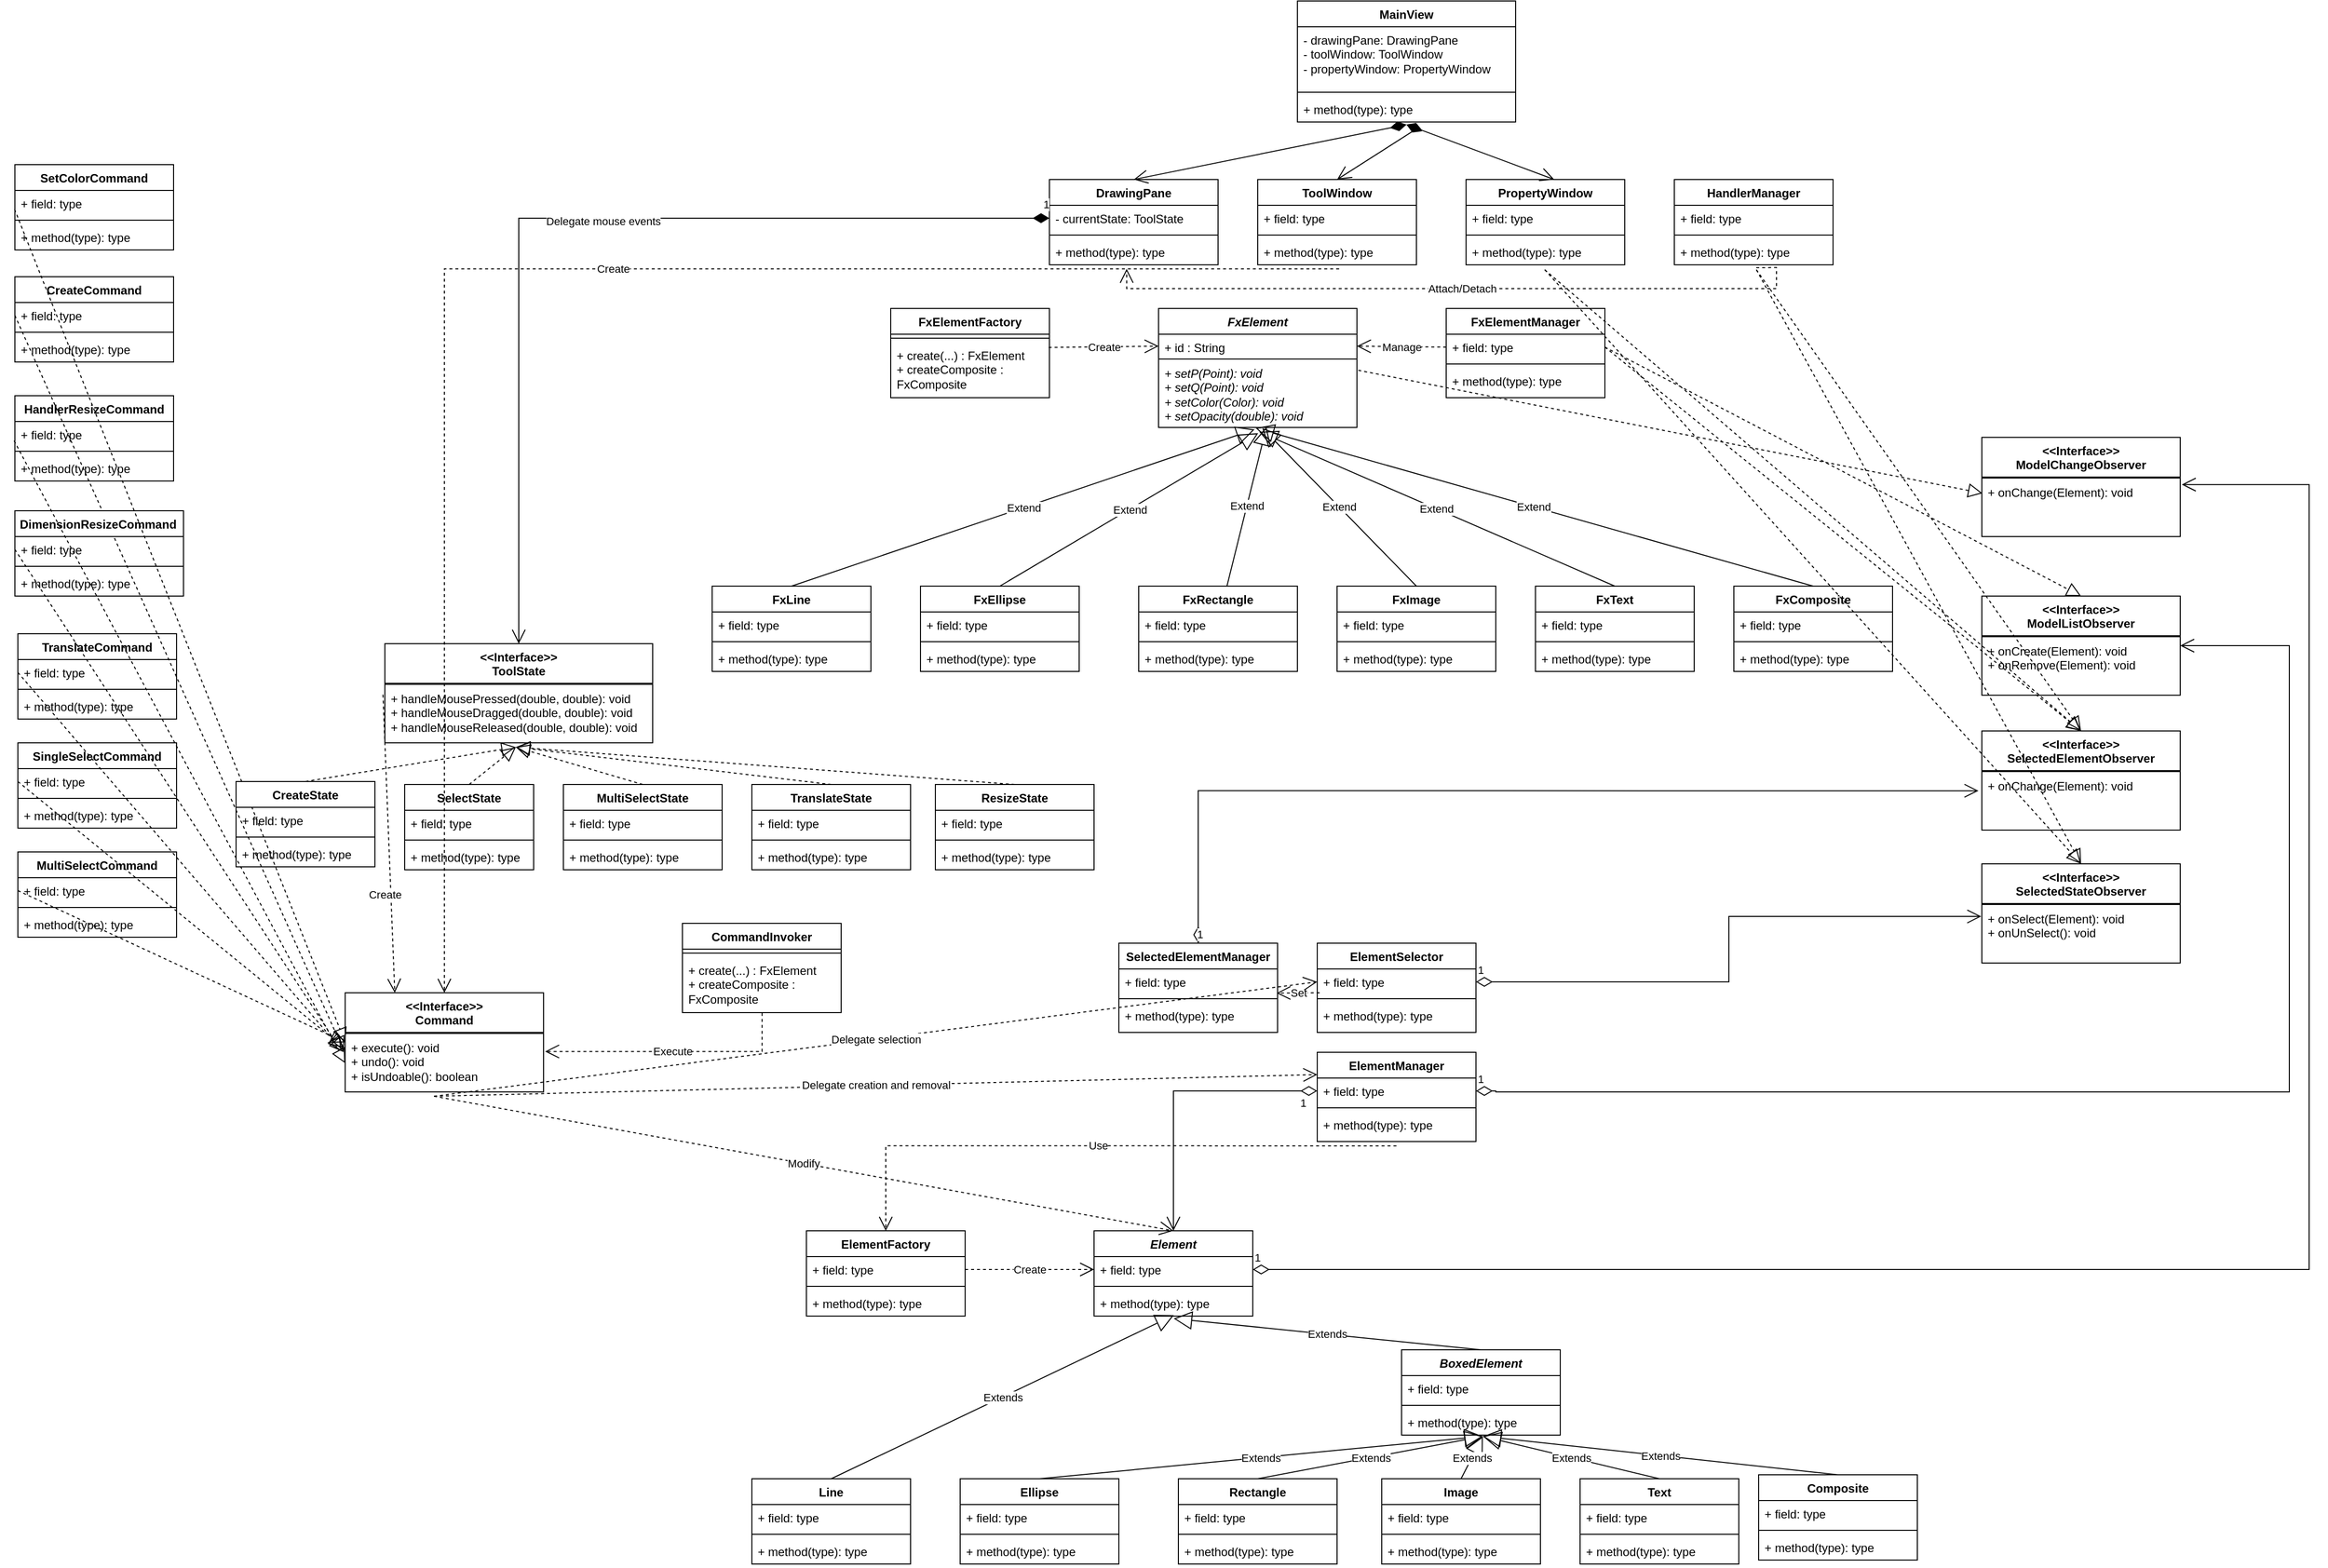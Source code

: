 <mxfile version="25.0.3">
  <diagram id="C5RBs43oDa-KdzZeNtuy" name="Page-1">
    <mxGraphModel dx="1406" dy="295" grid="1" gridSize="10" guides="1" tooltips="1" connect="1" arrows="1" fold="1" page="1" pageScale="1" pageWidth="827" pageHeight="1169" math="0" shadow="0">
      <root>
        <mxCell id="WIyWlLk6GJQsqaUBKTNV-0" />
        <mxCell id="WIyWlLk6GJQsqaUBKTNV-1" parent="WIyWlLk6GJQsqaUBKTNV-0" />
        <mxCell id="35AnFJlTD4CcmqZUAF4R-0" value="MainView" style="swimlane;fontStyle=1;align=center;verticalAlign=top;childLayout=stackLayout;horizontal=1;startSize=26;horizontalStack=0;resizeParent=1;resizeParentMax=0;resizeLast=0;collapsible=1;marginBottom=0;whiteSpace=wrap;html=1;" parent="WIyWlLk6GJQsqaUBKTNV-1" vertex="1">
          <mxGeometry x="540" y="30" width="220" height="122" as="geometry" />
        </mxCell>
        <mxCell id="35AnFJlTD4CcmqZUAF4R-1" value="- drawingPane: DrawingPane&lt;div&gt;- toolWindow: ToolWindow&lt;/div&gt;&lt;div&gt;- propertyWindow: PropertyWindow&lt;/div&gt;" style="text;strokeColor=none;fillColor=none;align=left;verticalAlign=top;spacingLeft=4;spacingRight=4;overflow=hidden;rotatable=0;points=[[0,0.5],[1,0.5]];portConstraint=eastwest;whiteSpace=wrap;html=1;" parent="35AnFJlTD4CcmqZUAF4R-0" vertex="1">
          <mxGeometry y="26" width="220" height="62" as="geometry" />
        </mxCell>
        <mxCell id="35AnFJlTD4CcmqZUAF4R-2" value="" style="line;strokeWidth=1;fillColor=none;align=left;verticalAlign=middle;spacingTop=-1;spacingLeft=3;spacingRight=3;rotatable=0;labelPosition=right;points=[];portConstraint=eastwest;strokeColor=inherit;" parent="35AnFJlTD4CcmqZUAF4R-0" vertex="1">
          <mxGeometry y="88" width="220" height="8" as="geometry" />
        </mxCell>
        <mxCell id="35AnFJlTD4CcmqZUAF4R-3" value="+ method(type): type" style="text;strokeColor=none;fillColor=none;align=left;verticalAlign=top;spacingLeft=4;spacingRight=4;overflow=hidden;rotatable=0;points=[[0,0.5],[1,0.5]];portConstraint=eastwest;whiteSpace=wrap;html=1;" parent="35AnFJlTD4CcmqZUAF4R-0" vertex="1">
          <mxGeometry y="96" width="220" height="26" as="geometry" />
        </mxCell>
        <mxCell id="35AnFJlTD4CcmqZUAF4R-4" value="HandlerManager" style="swimlane;fontStyle=1;align=center;verticalAlign=top;childLayout=stackLayout;horizontal=1;startSize=26;horizontalStack=0;resizeParent=1;resizeParentMax=0;resizeLast=0;collapsible=1;marginBottom=0;whiteSpace=wrap;html=1;" parent="WIyWlLk6GJQsqaUBKTNV-1" vertex="1">
          <mxGeometry x="920" y="210" width="160" height="86" as="geometry" />
        </mxCell>
        <mxCell id="35AnFJlTD4CcmqZUAF4R-5" value="+ field: type" style="text;strokeColor=none;fillColor=none;align=left;verticalAlign=top;spacingLeft=4;spacingRight=4;overflow=hidden;rotatable=0;points=[[0,0.5],[1,0.5]];portConstraint=eastwest;whiteSpace=wrap;html=1;" parent="35AnFJlTD4CcmqZUAF4R-4" vertex="1">
          <mxGeometry y="26" width="160" height="26" as="geometry" />
        </mxCell>
        <mxCell id="35AnFJlTD4CcmqZUAF4R-6" value="" style="line;strokeWidth=1;fillColor=none;align=left;verticalAlign=middle;spacingTop=-1;spacingLeft=3;spacingRight=3;rotatable=0;labelPosition=right;points=[];portConstraint=eastwest;strokeColor=inherit;" parent="35AnFJlTD4CcmqZUAF4R-4" vertex="1">
          <mxGeometry y="52" width="160" height="8" as="geometry" />
        </mxCell>
        <mxCell id="35AnFJlTD4CcmqZUAF4R-7" value="+ method(type): type" style="text;strokeColor=none;fillColor=none;align=left;verticalAlign=top;spacingLeft=4;spacingRight=4;overflow=hidden;rotatable=0;points=[[0,0.5],[1,0.5]];portConstraint=eastwest;whiteSpace=wrap;html=1;" parent="35AnFJlTD4CcmqZUAF4R-4" vertex="1">
          <mxGeometry y="60" width="160" height="26" as="geometry" />
        </mxCell>
        <mxCell id="35AnFJlTD4CcmqZUAF4R-8" value="ToolWindow" style="swimlane;fontStyle=1;align=center;verticalAlign=top;childLayout=stackLayout;horizontal=1;startSize=26;horizontalStack=0;resizeParent=1;resizeParentMax=0;resizeLast=0;collapsible=1;marginBottom=0;whiteSpace=wrap;html=1;" parent="WIyWlLk6GJQsqaUBKTNV-1" vertex="1">
          <mxGeometry x="500" y="210" width="160" height="86" as="geometry" />
        </mxCell>
        <mxCell id="35AnFJlTD4CcmqZUAF4R-9" value="+ field: type" style="text;strokeColor=none;fillColor=none;align=left;verticalAlign=top;spacingLeft=4;spacingRight=4;overflow=hidden;rotatable=0;points=[[0,0.5],[1,0.5]];portConstraint=eastwest;whiteSpace=wrap;html=1;" parent="35AnFJlTD4CcmqZUAF4R-8" vertex="1">
          <mxGeometry y="26" width="160" height="26" as="geometry" />
        </mxCell>
        <mxCell id="35AnFJlTD4CcmqZUAF4R-10" value="" style="line;strokeWidth=1;fillColor=none;align=left;verticalAlign=middle;spacingTop=-1;spacingLeft=3;spacingRight=3;rotatable=0;labelPosition=right;points=[];portConstraint=eastwest;strokeColor=inherit;" parent="35AnFJlTD4CcmqZUAF4R-8" vertex="1">
          <mxGeometry y="52" width="160" height="8" as="geometry" />
        </mxCell>
        <mxCell id="35AnFJlTD4CcmqZUAF4R-11" value="+ method(type): type" style="text;strokeColor=none;fillColor=none;align=left;verticalAlign=top;spacingLeft=4;spacingRight=4;overflow=hidden;rotatable=0;points=[[0,0.5],[1,0.5]];portConstraint=eastwest;whiteSpace=wrap;html=1;" parent="35AnFJlTD4CcmqZUAF4R-8" vertex="1">
          <mxGeometry y="60" width="160" height="26" as="geometry" />
        </mxCell>
        <mxCell id="35AnFJlTD4CcmqZUAF4R-12" value="PropertyWindow" style="swimlane;fontStyle=1;align=center;verticalAlign=top;childLayout=stackLayout;horizontal=1;startSize=26;horizontalStack=0;resizeParent=1;resizeParentMax=0;resizeLast=0;collapsible=1;marginBottom=0;whiteSpace=wrap;html=1;" parent="WIyWlLk6GJQsqaUBKTNV-1" vertex="1">
          <mxGeometry x="710" y="210" width="160" height="86" as="geometry" />
        </mxCell>
        <mxCell id="35AnFJlTD4CcmqZUAF4R-13" value="+ field: type" style="text;strokeColor=none;fillColor=none;align=left;verticalAlign=top;spacingLeft=4;spacingRight=4;overflow=hidden;rotatable=0;points=[[0,0.5],[1,0.5]];portConstraint=eastwest;whiteSpace=wrap;html=1;" parent="35AnFJlTD4CcmqZUAF4R-12" vertex="1">
          <mxGeometry y="26" width="160" height="26" as="geometry" />
        </mxCell>
        <mxCell id="35AnFJlTD4CcmqZUAF4R-14" value="" style="line;strokeWidth=1;fillColor=none;align=left;verticalAlign=middle;spacingTop=-1;spacingLeft=3;spacingRight=3;rotatable=0;labelPosition=right;points=[];portConstraint=eastwest;strokeColor=inherit;" parent="35AnFJlTD4CcmqZUAF4R-12" vertex="1">
          <mxGeometry y="52" width="160" height="8" as="geometry" />
        </mxCell>
        <mxCell id="35AnFJlTD4CcmqZUAF4R-15" value="+ method(type): type" style="text;strokeColor=none;fillColor=none;align=left;verticalAlign=top;spacingLeft=4;spacingRight=4;overflow=hidden;rotatable=0;points=[[0,0.5],[1,0.5]];portConstraint=eastwest;whiteSpace=wrap;html=1;" parent="35AnFJlTD4CcmqZUAF4R-12" vertex="1">
          <mxGeometry y="60" width="160" height="26" as="geometry" />
        </mxCell>
        <mxCell id="35AnFJlTD4CcmqZUAF4R-16" value="DrawingPane" style="swimlane;fontStyle=1;align=center;verticalAlign=top;childLayout=stackLayout;horizontal=1;startSize=26;horizontalStack=0;resizeParent=1;resizeParentMax=0;resizeLast=0;collapsible=1;marginBottom=0;whiteSpace=wrap;html=1;" parent="WIyWlLk6GJQsqaUBKTNV-1" vertex="1">
          <mxGeometry x="290" y="210" width="170" height="86" as="geometry" />
        </mxCell>
        <mxCell id="35AnFJlTD4CcmqZUAF4R-17" value="- currentState: ToolState" style="text;strokeColor=none;fillColor=none;align=left;verticalAlign=top;spacingLeft=4;spacingRight=4;overflow=hidden;rotatable=0;points=[[0,0.5],[1,0.5]];portConstraint=eastwest;whiteSpace=wrap;html=1;" parent="35AnFJlTD4CcmqZUAF4R-16" vertex="1">
          <mxGeometry y="26" width="170" height="26" as="geometry" />
        </mxCell>
        <mxCell id="35AnFJlTD4CcmqZUAF4R-18" value="" style="line;strokeWidth=1;fillColor=none;align=left;verticalAlign=middle;spacingTop=-1;spacingLeft=3;spacingRight=3;rotatable=0;labelPosition=right;points=[];portConstraint=eastwest;strokeColor=inherit;" parent="35AnFJlTD4CcmqZUAF4R-16" vertex="1">
          <mxGeometry y="52" width="170" height="8" as="geometry" />
        </mxCell>
        <mxCell id="35AnFJlTD4CcmqZUAF4R-19" value="+ method(type): type" style="text;strokeColor=none;fillColor=none;align=left;verticalAlign=top;spacingLeft=4;spacingRight=4;overflow=hidden;rotatable=0;points=[[0,0.5],[1,0.5]];portConstraint=eastwest;whiteSpace=wrap;html=1;" parent="35AnFJlTD4CcmqZUAF4R-16" vertex="1">
          <mxGeometry y="60" width="170" height="26" as="geometry" />
        </mxCell>
        <mxCell id="35AnFJlTD4CcmqZUAF4R-21" value="FxImage" style="swimlane;fontStyle=1;align=center;verticalAlign=top;childLayout=stackLayout;horizontal=1;startSize=26;horizontalStack=0;resizeParent=1;resizeParentMax=0;resizeLast=0;collapsible=1;marginBottom=0;whiteSpace=wrap;html=1;" parent="WIyWlLk6GJQsqaUBKTNV-1" vertex="1">
          <mxGeometry x="580" y="620" width="160" height="86" as="geometry" />
        </mxCell>
        <mxCell id="35AnFJlTD4CcmqZUAF4R-22" value="+ field: type" style="text;strokeColor=none;fillColor=none;align=left;verticalAlign=top;spacingLeft=4;spacingRight=4;overflow=hidden;rotatable=0;points=[[0,0.5],[1,0.5]];portConstraint=eastwest;whiteSpace=wrap;html=1;" parent="35AnFJlTD4CcmqZUAF4R-21" vertex="1">
          <mxGeometry y="26" width="160" height="26" as="geometry" />
        </mxCell>
        <mxCell id="35AnFJlTD4CcmqZUAF4R-23" value="" style="line;strokeWidth=1;fillColor=none;align=left;verticalAlign=middle;spacingTop=-1;spacingLeft=3;spacingRight=3;rotatable=0;labelPosition=right;points=[];portConstraint=eastwest;strokeColor=inherit;" parent="35AnFJlTD4CcmqZUAF4R-21" vertex="1">
          <mxGeometry y="52" width="160" height="8" as="geometry" />
        </mxCell>
        <mxCell id="35AnFJlTD4CcmqZUAF4R-24" value="+ method(type): type" style="text;strokeColor=none;fillColor=none;align=left;verticalAlign=top;spacingLeft=4;spacingRight=4;overflow=hidden;rotatable=0;points=[[0,0.5],[1,0.5]];portConstraint=eastwest;whiteSpace=wrap;html=1;" parent="35AnFJlTD4CcmqZUAF4R-21" vertex="1">
          <mxGeometry y="60" width="160" height="26" as="geometry" />
        </mxCell>
        <mxCell id="35AnFJlTD4CcmqZUAF4R-25" value="FxText" style="swimlane;fontStyle=1;align=center;verticalAlign=top;childLayout=stackLayout;horizontal=1;startSize=26;horizontalStack=0;resizeParent=1;resizeParentMax=0;resizeLast=0;collapsible=1;marginBottom=0;whiteSpace=wrap;html=1;" parent="WIyWlLk6GJQsqaUBKTNV-1" vertex="1">
          <mxGeometry x="780" y="620" width="160" height="86" as="geometry" />
        </mxCell>
        <mxCell id="35AnFJlTD4CcmqZUAF4R-26" value="+ field: type" style="text;strokeColor=none;fillColor=none;align=left;verticalAlign=top;spacingLeft=4;spacingRight=4;overflow=hidden;rotatable=0;points=[[0,0.5],[1,0.5]];portConstraint=eastwest;whiteSpace=wrap;html=1;" parent="35AnFJlTD4CcmqZUAF4R-25" vertex="1">
          <mxGeometry y="26" width="160" height="26" as="geometry" />
        </mxCell>
        <mxCell id="35AnFJlTD4CcmqZUAF4R-27" value="" style="line;strokeWidth=1;fillColor=none;align=left;verticalAlign=middle;spacingTop=-1;spacingLeft=3;spacingRight=3;rotatable=0;labelPosition=right;points=[];portConstraint=eastwest;strokeColor=inherit;" parent="35AnFJlTD4CcmqZUAF4R-25" vertex="1">
          <mxGeometry y="52" width="160" height="8" as="geometry" />
        </mxCell>
        <mxCell id="35AnFJlTD4CcmqZUAF4R-28" value="+ method(type): type" style="text;strokeColor=none;fillColor=none;align=left;verticalAlign=top;spacingLeft=4;spacingRight=4;overflow=hidden;rotatable=0;points=[[0,0.5],[1,0.5]];portConstraint=eastwest;whiteSpace=wrap;html=1;" parent="35AnFJlTD4CcmqZUAF4R-25" vertex="1">
          <mxGeometry y="60" width="160" height="26" as="geometry" />
        </mxCell>
        <mxCell id="35AnFJlTD4CcmqZUAF4R-29" value="FxRectangle" style="swimlane;fontStyle=1;align=center;verticalAlign=top;childLayout=stackLayout;horizontal=1;startSize=26;horizontalStack=0;resizeParent=1;resizeParentMax=0;resizeLast=0;collapsible=1;marginBottom=0;whiteSpace=wrap;html=1;" parent="WIyWlLk6GJQsqaUBKTNV-1" vertex="1">
          <mxGeometry x="380" y="620" width="160" height="86" as="geometry" />
        </mxCell>
        <mxCell id="35AnFJlTD4CcmqZUAF4R-30" value="+ field: type" style="text;strokeColor=none;fillColor=none;align=left;verticalAlign=top;spacingLeft=4;spacingRight=4;overflow=hidden;rotatable=0;points=[[0,0.5],[1,0.5]];portConstraint=eastwest;whiteSpace=wrap;html=1;" parent="35AnFJlTD4CcmqZUAF4R-29" vertex="1">
          <mxGeometry y="26" width="160" height="26" as="geometry" />
        </mxCell>
        <mxCell id="35AnFJlTD4CcmqZUAF4R-31" value="" style="line;strokeWidth=1;fillColor=none;align=left;verticalAlign=middle;spacingTop=-1;spacingLeft=3;spacingRight=3;rotatable=0;labelPosition=right;points=[];portConstraint=eastwest;strokeColor=inherit;" parent="35AnFJlTD4CcmqZUAF4R-29" vertex="1">
          <mxGeometry y="52" width="160" height="8" as="geometry" />
        </mxCell>
        <mxCell id="35AnFJlTD4CcmqZUAF4R-32" value="+ method(type): type" style="text;strokeColor=none;fillColor=none;align=left;verticalAlign=top;spacingLeft=4;spacingRight=4;overflow=hidden;rotatable=0;points=[[0,0.5],[1,0.5]];portConstraint=eastwest;whiteSpace=wrap;html=1;" parent="35AnFJlTD4CcmqZUAF4R-29" vertex="1">
          <mxGeometry y="60" width="160" height="26" as="geometry" />
        </mxCell>
        <mxCell id="35AnFJlTD4CcmqZUAF4R-33" value="FxEllipse" style="swimlane;fontStyle=1;align=center;verticalAlign=top;childLayout=stackLayout;horizontal=1;startSize=26;horizontalStack=0;resizeParent=1;resizeParentMax=0;resizeLast=0;collapsible=1;marginBottom=0;whiteSpace=wrap;html=1;" parent="WIyWlLk6GJQsqaUBKTNV-1" vertex="1">
          <mxGeometry x="160" y="620" width="160" height="86" as="geometry" />
        </mxCell>
        <mxCell id="35AnFJlTD4CcmqZUAF4R-34" value="+ field: type" style="text;strokeColor=none;fillColor=none;align=left;verticalAlign=top;spacingLeft=4;spacingRight=4;overflow=hidden;rotatable=0;points=[[0,0.5],[1,0.5]];portConstraint=eastwest;whiteSpace=wrap;html=1;" parent="35AnFJlTD4CcmqZUAF4R-33" vertex="1">
          <mxGeometry y="26" width="160" height="26" as="geometry" />
        </mxCell>
        <mxCell id="35AnFJlTD4CcmqZUAF4R-35" value="" style="line;strokeWidth=1;fillColor=none;align=left;verticalAlign=middle;spacingTop=-1;spacingLeft=3;spacingRight=3;rotatable=0;labelPosition=right;points=[];portConstraint=eastwest;strokeColor=inherit;" parent="35AnFJlTD4CcmqZUAF4R-33" vertex="1">
          <mxGeometry y="52" width="160" height="8" as="geometry" />
        </mxCell>
        <mxCell id="35AnFJlTD4CcmqZUAF4R-36" value="+ method(type): type" style="text;strokeColor=none;fillColor=none;align=left;verticalAlign=top;spacingLeft=4;spacingRight=4;overflow=hidden;rotatable=0;points=[[0,0.5],[1,0.5]];portConstraint=eastwest;whiteSpace=wrap;html=1;" parent="35AnFJlTD4CcmqZUAF4R-33" vertex="1">
          <mxGeometry y="60" width="160" height="26" as="geometry" />
        </mxCell>
        <mxCell id="35AnFJlTD4CcmqZUAF4R-37" value="FxLine" style="swimlane;fontStyle=1;align=center;verticalAlign=top;childLayout=stackLayout;horizontal=1;startSize=26;horizontalStack=0;resizeParent=1;resizeParentMax=0;resizeLast=0;collapsible=1;marginBottom=0;whiteSpace=wrap;html=1;" parent="WIyWlLk6GJQsqaUBKTNV-1" vertex="1">
          <mxGeometry x="-50" y="620" width="160" height="86" as="geometry" />
        </mxCell>
        <mxCell id="35AnFJlTD4CcmqZUAF4R-38" value="+ field: type" style="text;strokeColor=none;fillColor=none;align=left;verticalAlign=top;spacingLeft=4;spacingRight=4;overflow=hidden;rotatable=0;points=[[0,0.5],[1,0.5]];portConstraint=eastwest;whiteSpace=wrap;html=1;" parent="35AnFJlTD4CcmqZUAF4R-37" vertex="1">
          <mxGeometry y="26" width="160" height="26" as="geometry" />
        </mxCell>
        <mxCell id="35AnFJlTD4CcmqZUAF4R-39" value="" style="line;strokeWidth=1;fillColor=none;align=left;verticalAlign=middle;spacingTop=-1;spacingLeft=3;spacingRight=3;rotatable=0;labelPosition=right;points=[];portConstraint=eastwest;strokeColor=inherit;" parent="35AnFJlTD4CcmqZUAF4R-37" vertex="1">
          <mxGeometry y="52" width="160" height="8" as="geometry" />
        </mxCell>
        <mxCell id="35AnFJlTD4CcmqZUAF4R-40" value="+ method(type): type" style="text;strokeColor=none;fillColor=none;align=left;verticalAlign=top;spacingLeft=4;spacingRight=4;overflow=hidden;rotatable=0;points=[[0,0.5],[1,0.5]];portConstraint=eastwest;whiteSpace=wrap;html=1;" parent="35AnFJlTD4CcmqZUAF4R-37" vertex="1">
          <mxGeometry y="60" width="160" height="26" as="geometry" />
        </mxCell>
        <mxCell id="35AnFJlTD4CcmqZUAF4R-44" value="Text" style="swimlane;fontStyle=1;align=center;verticalAlign=top;childLayout=stackLayout;horizontal=1;startSize=26;horizontalStack=0;resizeParent=1;resizeParentMax=0;resizeLast=0;collapsible=1;marginBottom=0;whiteSpace=wrap;html=1;" parent="WIyWlLk6GJQsqaUBKTNV-1" vertex="1">
          <mxGeometry x="825" y="1520" width="160" height="86" as="geometry" />
        </mxCell>
        <mxCell id="35AnFJlTD4CcmqZUAF4R-45" value="+ field: type" style="text;strokeColor=none;fillColor=none;align=left;verticalAlign=top;spacingLeft=4;spacingRight=4;overflow=hidden;rotatable=0;points=[[0,0.5],[1,0.5]];portConstraint=eastwest;whiteSpace=wrap;html=1;" parent="35AnFJlTD4CcmqZUAF4R-44" vertex="1">
          <mxGeometry y="26" width="160" height="26" as="geometry" />
        </mxCell>
        <mxCell id="35AnFJlTD4CcmqZUAF4R-46" value="" style="line;strokeWidth=1;fillColor=none;align=left;verticalAlign=middle;spacingTop=-1;spacingLeft=3;spacingRight=3;rotatable=0;labelPosition=right;points=[];portConstraint=eastwest;strokeColor=inherit;" parent="35AnFJlTD4CcmqZUAF4R-44" vertex="1">
          <mxGeometry y="52" width="160" height="8" as="geometry" />
        </mxCell>
        <mxCell id="35AnFJlTD4CcmqZUAF4R-47" value="+ method(type): type" style="text;strokeColor=none;fillColor=none;align=left;verticalAlign=top;spacingLeft=4;spacingRight=4;overflow=hidden;rotatable=0;points=[[0,0.5],[1,0.5]];portConstraint=eastwest;whiteSpace=wrap;html=1;" parent="35AnFJlTD4CcmqZUAF4R-44" vertex="1">
          <mxGeometry y="60" width="160" height="26" as="geometry" />
        </mxCell>
        <mxCell id="35AnFJlTD4CcmqZUAF4R-48" value="Rectangle" style="swimlane;fontStyle=1;align=center;verticalAlign=top;childLayout=stackLayout;horizontal=1;startSize=26;horizontalStack=0;resizeParent=1;resizeParentMax=0;resizeLast=0;collapsible=1;marginBottom=0;whiteSpace=wrap;html=1;" parent="WIyWlLk6GJQsqaUBKTNV-1" vertex="1">
          <mxGeometry x="420" y="1520" width="160" height="86" as="geometry" />
        </mxCell>
        <mxCell id="35AnFJlTD4CcmqZUAF4R-49" value="+ field: type" style="text;strokeColor=none;fillColor=none;align=left;verticalAlign=top;spacingLeft=4;spacingRight=4;overflow=hidden;rotatable=0;points=[[0,0.5],[1,0.5]];portConstraint=eastwest;whiteSpace=wrap;html=1;" parent="35AnFJlTD4CcmqZUAF4R-48" vertex="1">
          <mxGeometry y="26" width="160" height="26" as="geometry" />
        </mxCell>
        <mxCell id="35AnFJlTD4CcmqZUAF4R-50" value="" style="line;strokeWidth=1;fillColor=none;align=left;verticalAlign=middle;spacingTop=-1;spacingLeft=3;spacingRight=3;rotatable=0;labelPosition=right;points=[];portConstraint=eastwest;strokeColor=inherit;" parent="35AnFJlTD4CcmqZUAF4R-48" vertex="1">
          <mxGeometry y="52" width="160" height="8" as="geometry" />
        </mxCell>
        <mxCell id="35AnFJlTD4CcmqZUAF4R-51" value="+ method(type): type" style="text;strokeColor=none;fillColor=none;align=left;verticalAlign=top;spacingLeft=4;spacingRight=4;overflow=hidden;rotatable=0;points=[[0,0.5],[1,0.5]];portConstraint=eastwest;whiteSpace=wrap;html=1;" parent="35AnFJlTD4CcmqZUAF4R-48" vertex="1">
          <mxGeometry y="60" width="160" height="26" as="geometry" />
        </mxCell>
        <mxCell id="35AnFJlTD4CcmqZUAF4R-52" value="Ellipse" style="swimlane;fontStyle=1;align=center;verticalAlign=top;childLayout=stackLayout;horizontal=1;startSize=26;horizontalStack=0;resizeParent=1;resizeParentMax=0;resizeLast=0;collapsible=1;marginBottom=0;whiteSpace=wrap;html=1;" parent="WIyWlLk6GJQsqaUBKTNV-1" vertex="1">
          <mxGeometry x="200" y="1520" width="160" height="86" as="geometry" />
        </mxCell>
        <mxCell id="35AnFJlTD4CcmqZUAF4R-53" value="+ field: type" style="text;strokeColor=none;fillColor=none;align=left;verticalAlign=top;spacingLeft=4;spacingRight=4;overflow=hidden;rotatable=0;points=[[0,0.5],[1,0.5]];portConstraint=eastwest;whiteSpace=wrap;html=1;" parent="35AnFJlTD4CcmqZUAF4R-52" vertex="1">
          <mxGeometry y="26" width="160" height="26" as="geometry" />
        </mxCell>
        <mxCell id="35AnFJlTD4CcmqZUAF4R-54" value="" style="line;strokeWidth=1;fillColor=none;align=left;verticalAlign=middle;spacingTop=-1;spacingLeft=3;spacingRight=3;rotatable=0;labelPosition=right;points=[];portConstraint=eastwest;strokeColor=inherit;" parent="35AnFJlTD4CcmqZUAF4R-52" vertex="1">
          <mxGeometry y="52" width="160" height="8" as="geometry" />
        </mxCell>
        <mxCell id="35AnFJlTD4CcmqZUAF4R-55" value="+ method(type): type" style="text;strokeColor=none;fillColor=none;align=left;verticalAlign=top;spacingLeft=4;spacingRight=4;overflow=hidden;rotatable=0;points=[[0,0.5],[1,0.5]];portConstraint=eastwest;whiteSpace=wrap;html=1;" parent="35AnFJlTD4CcmqZUAF4R-52" vertex="1">
          <mxGeometry y="60" width="160" height="26" as="geometry" />
        </mxCell>
        <mxCell id="35AnFJlTD4CcmqZUAF4R-56" value="Line" style="swimlane;fontStyle=1;align=center;verticalAlign=top;childLayout=stackLayout;horizontal=1;startSize=26;horizontalStack=0;resizeParent=1;resizeParentMax=0;resizeLast=0;collapsible=1;marginBottom=0;whiteSpace=wrap;html=1;" parent="WIyWlLk6GJQsqaUBKTNV-1" vertex="1">
          <mxGeometry x="-10" y="1520" width="160" height="86" as="geometry" />
        </mxCell>
        <mxCell id="35AnFJlTD4CcmqZUAF4R-57" value="+ field: type" style="text;strokeColor=none;fillColor=none;align=left;verticalAlign=top;spacingLeft=4;spacingRight=4;overflow=hidden;rotatable=0;points=[[0,0.5],[1,0.5]];portConstraint=eastwest;whiteSpace=wrap;html=1;" parent="35AnFJlTD4CcmqZUAF4R-56" vertex="1">
          <mxGeometry y="26" width="160" height="26" as="geometry" />
        </mxCell>
        <mxCell id="35AnFJlTD4CcmqZUAF4R-58" value="" style="line;strokeWidth=1;fillColor=none;align=left;verticalAlign=middle;spacingTop=-1;spacingLeft=3;spacingRight=3;rotatable=0;labelPosition=right;points=[];portConstraint=eastwest;strokeColor=inherit;" parent="35AnFJlTD4CcmqZUAF4R-56" vertex="1">
          <mxGeometry y="52" width="160" height="8" as="geometry" />
        </mxCell>
        <mxCell id="35AnFJlTD4CcmqZUAF4R-59" value="+ method(type): type" style="text;strokeColor=none;fillColor=none;align=left;verticalAlign=top;spacingLeft=4;spacingRight=4;overflow=hidden;rotatable=0;points=[[0,0.5],[1,0.5]];portConstraint=eastwest;whiteSpace=wrap;html=1;" parent="35AnFJlTD4CcmqZUAF4R-56" vertex="1">
          <mxGeometry y="60" width="160" height="26" as="geometry" />
        </mxCell>
        <mxCell id="35AnFJlTD4CcmqZUAF4R-60" value="FxComposite" style="swimlane;fontStyle=1;align=center;verticalAlign=top;childLayout=stackLayout;horizontal=1;startSize=26;horizontalStack=0;resizeParent=1;resizeParentMax=0;resizeLast=0;collapsible=1;marginBottom=0;whiteSpace=wrap;html=1;" parent="WIyWlLk6GJQsqaUBKTNV-1" vertex="1">
          <mxGeometry x="980" y="620" width="160" height="86" as="geometry" />
        </mxCell>
        <mxCell id="35AnFJlTD4CcmqZUAF4R-61" value="+ field: type" style="text;strokeColor=none;fillColor=none;align=left;verticalAlign=top;spacingLeft=4;spacingRight=4;overflow=hidden;rotatable=0;points=[[0,0.5],[1,0.5]];portConstraint=eastwest;whiteSpace=wrap;html=1;" parent="35AnFJlTD4CcmqZUAF4R-60" vertex="1">
          <mxGeometry y="26" width="160" height="26" as="geometry" />
        </mxCell>
        <mxCell id="35AnFJlTD4CcmqZUAF4R-62" value="" style="line;strokeWidth=1;fillColor=none;align=left;verticalAlign=middle;spacingTop=-1;spacingLeft=3;spacingRight=3;rotatable=0;labelPosition=right;points=[];portConstraint=eastwest;strokeColor=inherit;" parent="35AnFJlTD4CcmqZUAF4R-60" vertex="1">
          <mxGeometry y="52" width="160" height="8" as="geometry" />
        </mxCell>
        <mxCell id="35AnFJlTD4CcmqZUAF4R-63" value="+ method(type): type" style="text;strokeColor=none;fillColor=none;align=left;verticalAlign=top;spacingLeft=4;spacingRight=4;overflow=hidden;rotatable=0;points=[[0,0.5],[1,0.5]];portConstraint=eastwest;whiteSpace=wrap;html=1;" parent="35AnFJlTD4CcmqZUAF4R-60" vertex="1">
          <mxGeometry y="60" width="160" height="26" as="geometry" />
        </mxCell>
        <mxCell id="35AnFJlTD4CcmqZUAF4R-65" value="Composite" style="swimlane;fontStyle=1;align=center;verticalAlign=top;childLayout=stackLayout;horizontal=1;startSize=26;horizontalStack=0;resizeParent=1;resizeParentMax=0;resizeLast=0;collapsible=1;marginBottom=0;whiteSpace=wrap;html=1;" parent="WIyWlLk6GJQsqaUBKTNV-1" vertex="1">
          <mxGeometry x="1005" y="1516" width="160" height="86" as="geometry" />
        </mxCell>
        <mxCell id="35AnFJlTD4CcmqZUAF4R-66" value="+ field: type" style="text;strokeColor=none;fillColor=none;align=left;verticalAlign=top;spacingLeft=4;spacingRight=4;overflow=hidden;rotatable=0;points=[[0,0.5],[1,0.5]];portConstraint=eastwest;whiteSpace=wrap;html=1;" parent="35AnFJlTD4CcmqZUAF4R-65" vertex="1">
          <mxGeometry y="26" width="160" height="26" as="geometry" />
        </mxCell>
        <mxCell id="35AnFJlTD4CcmqZUAF4R-67" value="" style="line;strokeWidth=1;fillColor=none;align=left;verticalAlign=middle;spacingTop=-1;spacingLeft=3;spacingRight=3;rotatable=0;labelPosition=right;points=[];portConstraint=eastwest;strokeColor=inherit;" parent="35AnFJlTD4CcmqZUAF4R-65" vertex="1">
          <mxGeometry y="52" width="160" height="8" as="geometry" />
        </mxCell>
        <mxCell id="35AnFJlTD4CcmqZUAF4R-68" value="+ method(type): type" style="text;strokeColor=none;fillColor=none;align=left;verticalAlign=top;spacingLeft=4;spacingRight=4;overflow=hidden;rotatable=0;points=[[0,0.5],[1,0.5]];portConstraint=eastwest;whiteSpace=wrap;html=1;" parent="35AnFJlTD4CcmqZUAF4R-65" vertex="1">
          <mxGeometry y="60" width="160" height="26" as="geometry" />
        </mxCell>
        <mxCell id="35AnFJlTD4CcmqZUAF4R-69" value="Image" style="swimlane;fontStyle=1;align=center;verticalAlign=top;childLayout=stackLayout;horizontal=1;startSize=26;horizontalStack=0;resizeParent=1;resizeParentMax=0;resizeLast=0;collapsible=1;marginBottom=0;whiteSpace=wrap;html=1;" parent="WIyWlLk6GJQsqaUBKTNV-1" vertex="1">
          <mxGeometry x="625" y="1520" width="160" height="86" as="geometry" />
        </mxCell>
        <mxCell id="35AnFJlTD4CcmqZUAF4R-70" value="+ field: type" style="text;strokeColor=none;fillColor=none;align=left;verticalAlign=top;spacingLeft=4;spacingRight=4;overflow=hidden;rotatable=0;points=[[0,0.5],[1,0.5]];portConstraint=eastwest;whiteSpace=wrap;html=1;" parent="35AnFJlTD4CcmqZUAF4R-69" vertex="1">
          <mxGeometry y="26" width="160" height="26" as="geometry" />
        </mxCell>
        <mxCell id="35AnFJlTD4CcmqZUAF4R-71" value="" style="line;strokeWidth=1;fillColor=none;align=left;verticalAlign=middle;spacingTop=-1;spacingLeft=3;spacingRight=3;rotatable=0;labelPosition=right;points=[];portConstraint=eastwest;strokeColor=inherit;" parent="35AnFJlTD4CcmqZUAF4R-69" vertex="1">
          <mxGeometry y="52" width="160" height="8" as="geometry" />
        </mxCell>
        <mxCell id="35AnFJlTD4CcmqZUAF4R-72" value="+ method(type): type" style="text;strokeColor=none;fillColor=none;align=left;verticalAlign=top;spacingLeft=4;spacingRight=4;overflow=hidden;rotatable=0;points=[[0,0.5],[1,0.5]];portConstraint=eastwest;whiteSpace=wrap;html=1;" parent="35AnFJlTD4CcmqZUAF4R-69" vertex="1">
          <mxGeometry y="60" width="160" height="26" as="geometry" />
        </mxCell>
        <mxCell id="35AnFJlTD4CcmqZUAF4R-81" value="&lt;i&gt;FxElement&lt;/i&gt;" style="swimlane;fontStyle=1;align=center;verticalAlign=top;childLayout=stackLayout;horizontal=1;startSize=26;horizontalStack=0;resizeParent=1;resizeParentMax=0;resizeLast=0;collapsible=1;marginBottom=0;whiteSpace=wrap;html=1;" parent="WIyWlLk6GJQsqaUBKTNV-1" vertex="1">
          <mxGeometry x="400" y="340" width="200" height="120" as="geometry" />
        </mxCell>
        <mxCell id="35AnFJlTD4CcmqZUAF4R-82" value="+ id : String" style="text;strokeColor=none;fillColor=none;align=left;verticalAlign=top;spacingLeft=4;spacingRight=4;overflow=hidden;rotatable=0;points=[[0,0.5],[1,0.5]];portConstraint=eastwest;whiteSpace=wrap;html=1;" parent="35AnFJlTD4CcmqZUAF4R-81" vertex="1">
          <mxGeometry y="26" width="200" height="24" as="geometry" />
        </mxCell>
        <mxCell id="35AnFJlTD4CcmqZUAF4R-83" value="" style="line;strokeWidth=1;fillColor=none;align=left;verticalAlign=middle;spacingTop=-1;spacingLeft=3;spacingRight=3;rotatable=0;labelPosition=right;points=[];portConstraint=eastwest;strokeColor=inherit;" parent="35AnFJlTD4CcmqZUAF4R-81" vertex="1">
          <mxGeometry y="50" width="200" height="2" as="geometry" />
        </mxCell>
        <mxCell id="35AnFJlTD4CcmqZUAF4R-84" value="&lt;i&gt;+ setP(Point): void&lt;/i&gt;&lt;div&gt;&lt;i&gt;+ setQ(Point): void&lt;/i&gt;&lt;/div&gt;&lt;div&gt;&lt;i&gt;+ setColor(Color): void&lt;/i&gt;&lt;/div&gt;&lt;div&gt;&lt;i&gt;+ setOpacity(double): void&lt;/i&gt;&lt;/div&gt;" style="text;strokeColor=none;fillColor=none;align=left;verticalAlign=top;spacingLeft=4;spacingRight=4;overflow=hidden;rotatable=0;points=[[0,0.5],[1,0.5]];portConstraint=eastwest;whiteSpace=wrap;html=1;" parent="35AnFJlTD4CcmqZUAF4R-81" vertex="1">
          <mxGeometry y="52" width="200" height="68" as="geometry" />
        </mxCell>
        <mxCell id="35AnFJlTD4CcmqZUAF4R-86" value="Extend" style="endArrow=block;endSize=16;endFill=0;html=1;rounded=0;exitX=0.5;exitY=0;exitDx=0;exitDy=0;entryX=0.502;entryY=1.085;entryDx=0;entryDy=0;entryPerimeter=0;" parent="WIyWlLk6GJQsqaUBKTNV-1" source="35AnFJlTD4CcmqZUAF4R-33" target="35AnFJlTD4CcmqZUAF4R-84" edge="1">
          <mxGeometry x="0.003" width="160" relative="1" as="geometry">
            <mxPoint x="196.04" y="616" as="sourcePoint" />
            <mxPoint x="475.0" y="516.004" as="targetPoint" />
            <mxPoint as="offset" />
          </mxGeometry>
        </mxCell>
        <mxCell id="35AnFJlTD4CcmqZUAF4R-89" value="Extend" style="endArrow=block;endSize=16;endFill=0;html=1;rounded=0;exitX=0.556;exitY=0;exitDx=0;exitDy=0;entryX=0.544;entryY=0.992;entryDx=0;entryDy=0;entryPerimeter=0;exitPerimeter=0;" parent="WIyWlLk6GJQsqaUBKTNV-1" source="35AnFJlTD4CcmqZUAF4R-29" target="35AnFJlTD4CcmqZUAF4R-84" edge="1">
          <mxGeometry x="0.003" width="160" relative="1" as="geometry">
            <mxPoint x="196.04" y="616" as="sourcePoint" />
            <mxPoint x="475.0" y="516.004" as="targetPoint" />
            <mxPoint as="offset" />
          </mxGeometry>
        </mxCell>
        <mxCell id="35AnFJlTD4CcmqZUAF4R-90" value="Extend" style="endArrow=block;endSize=16;endFill=0;html=1;rounded=0;exitX=0.5;exitY=0;exitDx=0;exitDy=0;entryX=0.523;entryY=1.01;entryDx=0;entryDy=0;entryPerimeter=0;" parent="WIyWlLk6GJQsqaUBKTNV-1" source="35AnFJlTD4CcmqZUAF4R-21" target="35AnFJlTD4CcmqZUAF4R-84" edge="1">
          <mxGeometry x="0.003" width="160" relative="1" as="geometry">
            <mxPoint x="196.04" y="616" as="sourcePoint" />
            <mxPoint x="480" y="490" as="targetPoint" />
            <mxPoint as="offset" />
          </mxGeometry>
        </mxCell>
        <mxCell id="35AnFJlTD4CcmqZUAF4R-91" value="Extend" style="endArrow=block;endSize=16;endFill=0;html=1;rounded=0;exitX=0.5;exitY=0;exitDx=0;exitDy=0;entryX=0.484;entryY=1.029;entryDx=0;entryDy=0;entryPerimeter=0;" parent="WIyWlLk6GJQsqaUBKTNV-1" source="35AnFJlTD4CcmqZUAF4R-37" target="35AnFJlTD4CcmqZUAF4R-84" edge="1">
          <mxGeometry x="0.003" width="160" relative="1" as="geometry">
            <mxPoint x="30" y="614" as="sourcePoint" />
            <mxPoint x="475.0" y="510.004" as="targetPoint" />
            <mxPoint as="offset" />
          </mxGeometry>
        </mxCell>
        <mxCell id="35AnFJlTD4CcmqZUAF4R-92" value="Extend" style="endArrow=block;endSize=16;endFill=0;html=1;rounded=0;exitX=0.5;exitY=0;exitDx=0;exitDy=0;entryX=0.508;entryY=1.066;entryDx=0;entryDy=0;entryPerimeter=0;" parent="WIyWlLk6GJQsqaUBKTNV-1" source="35AnFJlTD4CcmqZUAF4R-25" target="35AnFJlTD4CcmqZUAF4R-84" edge="1">
          <mxGeometry x="0.003" width="160" relative="1" as="geometry">
            <mxPoint x="196.04" y="616" as="sourcePoint" />
            <mxPoint x="475.0" y="516.004" as="targetPoint" />
            <mxPoint as="offset" />
          </mxGeometry>
        </mxCell>
        <mxCell id="35AnFJlTD4CcmqZUAF4R-93" value="Extend" style="endArrow=block;endSize=16;endFill=0;html=1;rounded=0;exitX=0.5;exitY=0;exitDx=0;exitDy=0;entryX=0.49;entryY=1.01;entryDx=0;entryDy=0;entryPerimeter=0;" parent="WIyWlLk6GJQsqaUBKTNV-1" source="35AnFJlTD4CcmqZUAF4R-60" target="35AnFJlTD4CcmqZUAF4R-84" edge="1">
          <mxGeometry x="0.003" width="160" relative="1" as="geometry">
            <mxPoint x="196.04" y="616" as="sourcePoint" />
            <mxPoint x="490" y="480" as="targetPoint" />
            <mxPoint as="offset" />
          </mxGeometry>
        </mxCell>
        <mxCell id="35AnFJlTD4CcmqZUAF4R-94" value="FxElementManager" style="swimlane;fontStyle=1;align=center;verticalAlign=top;childLayout=stackLayout;horizontal=1;startSize=26;horizontalStack=0;resizeParent=1;resizeParentMax=0;resizeLast=0;collapsible=1;marginBottom=0;whiteSpace=wrap;html=1;" parent="WIyWlLk6GJQsqaUBKTNV-1" vertex="1">
          <mxGeometry x="690" y="340" width="160" height="90" as="geometry" />
        </mxCell>
        <mxCell id="35AnFJlTD4CcmqZUAF4R-95" value="+ field: type" style="text;strokeColor=none;fillColor=none;align=left;verticalAlign=top;spacingLeft=4;spacingRight=4;overflow=hidden;rotatable=0;points=[[0,0.5],[1,0.5]];portConstraint=eastwest;whiteSpace=wrap;html=1;" parent="35AnFJlTD4CcmqZUAF4R-94" vertex="1">
          <mxGeometry y="26" width="160" height="26" as="geometry" />
        </mxCell>
        <mxCell id="35AnFJlTD4CcmqZUAF4R-96" value="" style="line;strokeWidth=1;fillColor=none;align=left;verticalAlign=middle;spacingTop=-1;spacingLeft=3;spacingRight=3;rotatable=0;labelPosition=right;points=[];portConstraint=eastwest;strokeColor=inherit;" parent="35AnFJlTD4CcmqZUAF4R-94" vertex="1">
          <mxGeometry y="52" width="160" height="8" as="geometry" />
        </mxCell>
        <mxCell id="35AnFJlTD4CcmqZUAF4R-97" value="+ method(type): type" style="text;strokeColor=none;fillColor=none;align=left;verticalAlign=top;spacingLeft=4;spacingRight=4;overflow=hidden;rotatable=0;points=[[0,0.5],[1,0.5]];portConstraint=eastwest;whiteSpace=wrap;html=1;" parent="35AnFJlTD4CcmqZUAF4R-94" vertex="1">
          <mxGeometry y="60" width="160" height="30" as="geometry" />
        </mxCell>
        <mxCell id="35AnFJlTD4CcmqZUAF4R-98" value="FxElementFactory" style="swimlane;fontStyle=1;align=center;verticalAlign=top;childLayout=stackLayout;horizontal=1;startSize=26;horizontalStack=0;resizeParent=1;resizeParentMax=0;resizeLast=0;collapsible=1;marginBottom=0;whiteSpace=wrap;html=1;" parent="WIyWlLk6GJQsqaUBKTNV-1" vertex="1">
          <mxGeometry x="130" y="340" width="160" height="90" as="geometry" />
        </mxCell>
        <mxCell id="35AnFJlTD4CcmqZUAF4R-100" value="" style="line;strokeWidth=1;fillColor=none;align=left;verticalAlign=middle;spacingTop=-1;spacingLeft=3;spacingRight=3;rotatable=0;labelPosition=right;points=[];portConstraint=eastwest;strokeColor=inherit;" parent="35AnFJlTD4CcmqZUAF4R-98" vertex="1">
          <mxGeometry y="26" width="160" height="8" as="geometry" />
        </mxCell>
        <mxCell id="35AnFJlTD4CcmqZUAF4R-101" value="+ create(...) : FxElement&lt;div&gt;+ createComposite : FxComposite&lt;/div&gt;" style="text;strokeColor=none;fillColor=none;align=left;verticalAlign=top;spacingLeft=4;spacingRight=4;overflow=hidden;rotatable=0;points=[[0,0.5],[1,0.5]];portConstraint=eastwest;whiteSpace=wrap;html=1;" parent="35AnFJlTD4CcmqZUAF4R-98" vertex="1">
          <mxGeometry y="34" width="160" height="56" as="geometry" />
        </mxCell>
        <mxCell id="35AnFJlTD4CcmqZUAF4R-102" value="Create" style="endArrow=open;endSize=12;dashed=1;html=1;rounded=0;exitX=0.995;exitY=0.095;exitDx=0;exitDy=0;entryX=0;entryY=0.5;entryDx=0;entryDy=0;exitPerimeter=0;" parent="WIyWlLk6GJQsqaUBKTNV-1" source="35AnFJlTD4CcmqZUAF4R-101" target="35AnFJlTD4CcmqZUAF4R-82" edge="1">
          <mxGeometry width="160" relative="1" as="geometry">
            <mxPoint x="280" y="469" as="sourcePoint" />
            <mxPoint x="750" y="540" as="targetPoint" />
          </mxGeometry>
        </mxCell>
        <mxCell id="35AnFJlTD4CcmqZUAF4R-103" value="Manage" style="endArrow=open;endSize=12;dashed=1;html=1;rounded=0;exitX=0;exitY=0.5;exitDx=0;exitDy=0;entryX=1;entryY=0.5;entryDx=0;entryDy=0;" parent="WIyWlLk6GJQsqaUBKTNV-1" source="35AnFJlTD4CcmqZUAF4R-95" target="35AnFJlTD4CcmqZUAF4R-82" edge="1">
          <mxGeometry width="160" relative="1" as="geometry">
            <mxPoint x="945" y="474.38" as="sourcePoint" />
            <mxPoint x="1055" y="474.38" as="targetPoint" />
          </mxGeometry>
        </mxCell>
        <mxCell id="35AnFJlTD4CcmqZUAF4R-104" value="ElementManager" style="swimlane;fontStyle=1;align=center;verticalAlign=top;childLayout=stackLayout;horizontal=1;startSize=26;horizontalStack=0;resizeParent=1;resizeParentMax=0;resizeLast=0;collapsible=1;marginBottom=0;whiteSpace=wrap;html=1;" parent="WIyWlLk6GJQsqaUBKTNV-1" vertex="1">
          <mxGeometry x="560" y="1090" width="160" height="90" as="geometry" />
        </mxCell>
        <mxCell id="35AnFJlTD4CcmqZUAF4R-105" value="+ field: type" style="text;strokeColor=none;fillColor=none;align=left;verticalAlign=top;spacingLeft=4;spacingRight=4;overflow=hidden;rotatable=0;points=[[0,0.5],[1,0.5]];portConstraint=eastwest;whiteSpace=wrap;html=1;" parent="35AnFJlTD4CcmqZUAF4R-104" vertex="1">
          <mxGeometry y="26" width="160" height="26" as="geometry" />
        </mxCell>
        <mxCell id="35AnFJlTD4CcmqZUAF4R-106" value="" style="line;strokeWidth=1;fillColor=none;align=left;verticalAlign=middle;spacingTop=-1;spacingLeft=3;spacingRight=3;rotatable=0;labelPosition=right;points=[];portConstraint=eastwest;strokeColor=inherit;" parent="35AnFJlTD4CcmqZUAF4R-104" vertex="1">
          <mxGeometry y="52" width="160" height="8" as="geometry" />
        </mxCell>
        <mxCell id="35AnFJlTD4CcmqZUAF4R-107" value="+ method(type): type" style="text;strokeColor=none;fillColor=none;align=left;verticalAlign=top;spacingLeft=4;spacingRight=4;overflow=hidden;rotatable=0;points=[[0,0.5],[1,0.5]];portConstraint=eastwest;whiteSpace=wrap;html=1;" parent="35AnFJlTD4CcmqZUAF4R-104" vertex="1">
          <mxGeometry y="60" width="160" height="30" as="geometry" />
        </mxCell>
        <mxCell id="35AnFJlTD4CcmqZUAF4R-108" value="ElementSelector" style="swimlane;fontStyle=1;align=center;verticalAlign=top;childLayout=stackLayout;horizontal=1;startSize=26;horizontalStack=0;resizeParent=1;resizeParentMax=0;resizeLast=0;collapsible=1;marginBottom=0;whiteSpace=wrap;html=1;" parent="WIyWlLk6GJQsqaUBKTNV-1" vertex="1">
          <mxGeometry x="560" y="980" width="160" height="90" as="geometry" />
        </mxCell>
        <mxCell id="35AnFJlTD4CcmqZUAF4R-109" value="+ field: type" style="text;strokeColor=none;fillColor=none;align=left;verticalAlign=top;spacingLeft=4;spacingRight=4;overflow=hidden;rotatable=0;points=[[0,0.5],[1,0.5]];portConstraint=eastwest;whiteSpace=wrap;html=1;" parent="35AnFJlTD4CcmqZUAF4R-108" vertex="1">
          <mxGeometry y="26" width="160" height="26" as="geometry" />
        </mxCell>
        <mxCell id="35AnFJlTD4CcmqZUAF4R-110" value="" style="line;strokeWidth=1;fillColor=none;align=left;verticalAlign=middle;spacingTop=-1;spacingLeft=3;spacingRight=3;rotatable=0;labelPosition=right;points=[];portConstraint=eastwest;strokeColor=inherit;" parent="35AnFJlTD4CcmqZUAF4R-108" vertex="1">
          <mxGeometry y="52" width="160" height="8" as="geometry" />
        </mxCell>
        <mxCell id="35AnFJlTD4CcmqZUAF4R-111" value="+ method(type): type" style="text;strokeColor=none;fillColor=none;align=left;verticalAlign=top;spacingLeft=4;spacingRight=4;overflow=hidden;rotatable=0;points=[[0,0.5],[1,0.5]];portConstraint=eastwest;whiteSpace=wrap;html=1;" parent="35AnFJlTD4CcmqZUAF4R-108" vertex="1">
          <mxGeometry y="60" width="160" height="30" as="geometry" />
        </mxCell>
        <mxCell id="35AnFJlTD4CcmqZUAF4R-119" value="&lt;i&gt;BoxedElement&lt;/i&gt;" style="swimlane;fontStyle=1;align=center;verticalAlign=top;childLayout=stackLayout;horizontal=1;startSize=26;horizontalStack=0;resizeParent=1;resizeParentMax=0;resizeLast=0;collapsible=1;marginBottom=0;whiteSpace=wrap;html=1;" parent="WIyWlLk6GJQsqaUBKTNV-1" vertex="1">
          <mxGeometry x="645" y="1390" width="160" height="86" as="geometry" />
        </mxCell>
        <mxCell id="35AnFJlTD4CcmqZUAF4R-120" value="+ field: type" style="text;strokeColor=none;fillColor=none;align=left;verticalAlign=top;spacingLeft=4;spacingRight=4;overflow=hidden;rotatable=0;points=[[0,0.5],[1,0.5]];portConstraint=eastwest;whiteSpace=wrap;html=1;" parent="35AnFJlTD4CcmqZUAF4R-119" vertex="1">
          <mxGeometry y="26" width="160" height="26" as="geometry" />
        </mxCell>
        <mxCell id="35AnFJlTD4CcmqZUAF4R-121" value="" style="line;strokeWidth=1;fillColor=none;align=left;verticalAlign=middle;spacingTop=-1;spacingLeft=3;spacingRight=3;rotatable=0;labelPosition=right;points=[];portConstraint=eastwest;strokeColor=inherit;" parent="35AnFJlTD4CcmqZUAF4R-119" vertex="1">
          <mxGeometry y="52" width="160" height="8" as="geometry" />
        </mxCell>
        <mxCell id="35AnFJlTD4CcmqZUAF4R-122" value="+ method(type): type" style="text;strokeColor=none;fillColor=none;align=left;verticalAlign=top;spacingLeft=4;spacingRight=4;overflow=hidden;rotatable=0;points=[[0,0.5],[1,0.5]];portConstraint=eastwest;whiteSpace=wrap;html=1;" parent="35AnFJlTD4CcmqZUAF4R-119" vertex="1">
          <mxGeometry y="60" width="160" height="26" as="geometry" />
        </mxCell>
        <mxCell id="35AnFJlTD4CcmqZUAF4R-123" value="&lt;i&gt;Element&lt;/i&gt;" style="swimlane;fontStyle=1;align=center;verticalAlign=top;childLayout=stackLayout;horizontal=1;startSize=26;horizontalStack=0;resizeParent=1;resizeParentMax=0;resizeLast=0;collapsible=1;marginBottom=0;whiteSpace=wrap;html=1;" parent="WIyWlLk6GJQsqaUBKTNV-1" vertex="1">
          <mxGeometry x="335" y="1270" width="160" height="86" as="geometry" />
        </mxCell>
        <mxCell id="35AnFJlTD4CcmqZUAF4R-124" value="+ field: type" style="text;strokeColor=none;fillColor=none;align=left;verticalAlign=top;spacingLeft=4;spacingRight=4;overflow=hidden;rotatable=0;points=[[0,0.5],[1,0.5]];portConstraint=eastwest;whiteSpace=wrap;html=1;" parent="35AnFJlTD4CcmqZUAF4R-123" vertex="1">
          <mxGeometry y="26" width="160" height="26" as="geometry" />
        </mxCell>
        <mxCell id="35AnFJlTD4CcmqZUAF4R-125" value="" style="line;strokeWidth=1;fillColor=none;align=left;verticalAlign=middle;spacingTop=-1;spacingLeft=3;spacingRight=3;rotatable=0;labelPosition=right;points=[];portConstraint=eastwest;strokeColor=inherit;" parent="35AnFJlTD4CcmqZUAF4R-123" vertex="1">
          <mxGeometry y="52" width="160" height="8" as="geometry" />
        </mxCell>
        <mxCell id="35AnFJlTD4CcmqZUAF4R-126" value="+ method(type): type" style="text;strokeColor=none;fillColor=none;align=left;verticalAlign=top;spacingLeft=4;spacingRight=4;overflow=hidden;rotatable=0;points=[[0,0.5],[1,0.5]];portConstraint=eastwest;whiteSpace=wrap;html=1;" parent="35AnFJlTD4CcmqZUAF4R-123" vertex="1">
          <mxGeometry y="60" width="160" height="26" as="geometry" />
        </mxCell>
        <mxCell id="35AnFJlTD4CcmqZUAF4R-127" value="Extends" style="endArrow=block;endSize=16;endFill=0;html=1;rounded=0;entryX=0.502;entryY=0.968;entryDx=0;entryDy=0;entryPerimeter=0;exitX=0.5;exitY=0;exitDx=0;exitDy=0;" parent="WIyWlLk6GJQsqaUBKTNV-1" source="35AnFJlTD4CcmqZUAF4R-56" target="35AnFJlTD4CcmqZUAF4R-126" edge="1">
          <mxGeometry width="160" relative="1" as="geometry">
            <mxPoint x="95" y="1476" as="sourcePoint" />
            <mxPoint x="255" y="1476" as="targetPoint" />
          </mxGeometry>
        </mxCell>
        <mxCell id="35AnFJlTD4CcmqZUAF4R-128" value="Extends" style="endArrow=block;endSize=16;endFill=0;html=1;rounded=0;entryX=0.512;entryY=1.049;entryDx=0;entryDy=0;entryPerimeter=0;exitX=0.5;exitY=0;exitDx=0;exitDy=0;" parent="WIyWlLk6GJQsqaUBKTNV-1" source="35AnFJlTD4CcmqZUAF4R-52" target="35AnFJlTD4CcmqZUAF4R-122" edge="1">
          <mxGeometry width="160" relative="1" as="geometry">
            <mxPoint x="95" y="1476" as="sourcePoint" />
            <mxPoint x="255" y="1476" as="targetPoint" />
          </mxGeometry>
        </mxCell>
        <mxCell id="35AnFJlTD4CcmqZUAF4R-129" value="Extends" style="endArrow=block;endSize=16;endFill=0;html=1;rounded=0;entryX=0.512;entryY=1.049;entryDx=0;entryDy=0;entryPerimeter=0;exitX=0.5;exitY=0;exitDx=0;exitDy=0;" parent="WIyWlLk6GJQsqaUBKTNV-1" source="35AnFJlTD4CcmqZUAF4R-48" target="35AnFJlTD4CcmqZUAF4R-122" edge="1">
          <mxGeometry width="160" relative="1" as="geometry">
            <mxPoint x="95" y="1476" as="sourcePoint" />
            <mxPoint x="255" y="1476" as="targetPoint" />
          </mxGeometry>
        </mxCell>
        <mxCell id="35AnFJlTD4CcmqZUAF4R-130" value="Extends" style="endArrow=block;endSize=16;endFill=0;html=1;rounded=0;entryX=0.512;entryY=1.049;entryDx=0;entryDy=0;entryPerimeter=0;exitX=0.5;exitY=0;exitDx=0;exitDy=0;" parent="WIyWlLk6GJQsqaUBKTNV-1" source="35AnFJlTD4CcmqZUAF4R-69" target="35AnFJlTD4CcmqZUAF4R-122" edge="1">
          <mxGeometry width="160" relative="1" as="geometry">
            <mxPoint x="95" y="1476" as="sourcePoint" />
            <mxPoint x="255" y="1476" as="targetPoint" />
          </mxGeometry>
        </mxCell>
        <mxCell id="35AnFJlTD4CcmqZUAF4R-131" value="Extends" style="endArrow=block;endSize=16;endFill=0;html=1;rounded=0;entryX=0.512;entryY=1.049;entryDx=0;entryDy=0;entryPerimeter=0;exitX=0.5;exitY=0;exitDx=0;exitDy=0;" parent="WIyWlLk6GJQsqaUBKTNV-1" source="35AnFJlTD4CcmqZUAF4R-44" target="35AnFJlTD4CcmqZUAF4R-122" edge="1">
          <mxGeometry width="160" relative="1" as="geometry">
            <mxPoint x="95" y="1476" as="sourcePoint" />
            <mxPoint x="255" y="1476" as="targetPoint" />
          </mxGeometry>
        </mxCell>
        <mxCell id="35AnFJlTD4CcmqZUAF4R-132" value="Extends" style="endArrow=block;endSize=16;endFill=0;html=1;rounded=0;entryX=0.512;entryY=1.049;entryDx=0;entryDy=0;entryPerimeter=0;exitX=0.5;exitY=0;exitDx=0;exitDy=0;" parent="WIyWlLk6GJQsqaUBKTNV-1" source="35AnFJlTD4CcmqZUAF4R-65" target="35AnFJlTD4CcmqZUAF4R-122" edge="1">
          <mxGeometry width="160" relative="1" as="geometry">
            <mxPoint x="1105.105" y="1510" as="sourcePoint" />
            <mxPoint x="727" y="1477" as="targetPoint" />
          </mxGeometry>
        </mxCell>
        <mxCell id="35AnFJlTD4CcmqZUAF4R-134" value="Extends" style="endArrow=block;endSize=16;endFill=0;html=1;rounded=0;exitX=0.5;exitY=0;exitDx=0;exitDy=0;entryX=0.502;entryY=1.097;entryDx=0;entryDy=0;entryPerimeter=0;" parent="WIyWlLk6GJQsqaUBKTNV-1" source="35AnFJlTD4CcmqZUAF4R-119" target="35AnFJlTD4CcmqZUAF4R-126" edge="1">
          <mxGeometry width="160" relative="1" as="geometry">
            <mxPoint x="765" y="1430" as="sourcePoint" />
            <mxPoint x="435" y="1400" as="targetPoint" />
          </mxGeometry>
        </mxCell>
        <mxCell id="35AnFJlTD4CcmqZUAF4R-135" value="ElementFactory" style="swimlane;fontStyle=1;align=center;verticalAlign=top;childLayout=stackLayout;horizontal=1;startSize=26;horizontalStack=0;resizeParent=1;resizeParentMax=0;resizeLast=0;collapsible=1;marginBottom=0;whiteSpace=wrap;html=1;" parent="WIyWlLk6GJQsqaUBKTNV-1" vertex="1">
          <mxGeometry x="45" y="1270" width="160" height="86" as="geometry" />
        </mxCell>
        <mxCell id="35AnFJlTD4CcmqZUAF4R-136" value="+ field: type" style="text;strokeColor=none;fillColor=none;align=left;verticalAlign=top;spacingLeft=4;spacingRight=4;overflow=hidden;rotatable=0;points=[[0,0.5],[1,0.5]];portConstraint=eastwest;whiteSpace=wrap;html=1;" parent="35AnFJlTD4CcmqZUAF4R-135" vertex="1">
          <mxGeometry y="26" width="160" height="26" as="geometry" />
        </mxCell>
        <mxCell id="35AnFJlTD4CcmqZUAF4R-137" value="" style="line;strokeWidth=1;fillColor=none;align=left;verticalAlign=middle;spacingTop=-1;spacingLeft=3;spacingRight=3;rotatable=0;labelPosition=right;points=[];portConstraint=eastwest;strokeColor=inherit;" parent="35AnFJlTD4CcmqZUAF4R-135" vertex="1">
          <mxGeometry y="52" width="160" height="8" as="geometry" />
        </mxCell>
        <mxCell id="35AnFJlTD4CcmqZUAF4R-138" value="+ method(type): type" style="text;strokeColor=none;fillColor=none;align=left;verticalAlign=top;spacingLeft=4;spacingRight=4;overflow=hidden;rotatable=0;points=[[0,0.5],[1,0.5]];portConstraint=eastwest;whiteSpace=wrap;html=1;" parent="35AnFJlTD4CcmqZUAF4R-135" vertex="1">
          <mxGeometry y="60" width="160" height="26" as="geometry" />
        </mxCell>
        <mxCell id="35AnFJlTD4CcmqZUAF4R-143" value="Create" style="endArrow=open;endSize=12;dashed=1;html=1;rounded=0;exitX=1;exitY=0.5;exitDx=0;exitDy=0;entryX=0;entryY=0.5;entryDx=0;entryDy=0;" parent="WIyWlLk6GJQsqaUBKTNV-1" source="35AnFJlTD4CcmqZUAF4R-136" target="35AnFJlTD4CcmqZUAF4R-124" edge="1">
          <mxGeometry width="160" relative="1" as="geometry">
            <mxPoint x="209.5" y="1313.23" as="sourcePoint" />
            <mxPoint x="320.5" y="1312.23" as="targetPoint" />
          </mxGeometry>
        </mxCell>
        <mxCell id="35AnFJlTD4CcmqZUAF4R-150" value="TranslateCommand" style="swimlane;fontStyle=1;align=center;verticalAlign=top;childLayout=stackLayout;horizontal=1;startSize=26;horizontalStack=0;resizeParent=1;resizeParentMax=0;resizeLast=0;collapsible=1;marginBottom=0;whiteSpace=wrap;html=1;" parent="WIyWlLk6GJQsqaUBKTNV-1" vertex="1">
          <mxGeometry x="-750" y="668" width="160" height="86" as="geometry" />
        </mxCell>
        <mxCell id="35AnFJlTD4CcmqZUAF4R-151" value="+ field: type" style="text;strokeColor=none;fillColor=none;align=left;verticalAlign=top;spacingLeft=4;spacingRight=4;overflow=hidden;rotatable=0;points=[[0,0.5],[1,0.5]];portConstraint=eastwest;whiteSpace=wrap;html=1;" parent="35AnFJlTD4CcmqZUAF4R-150" vertex="1">
          <mxGeometry y="26" width="160" height="26" as="geometry" />
        </mxCell>
        <mxCell id="35AnFJlTD4CcmqZUAF4R-152" value="" style="line;strokeWidth=1;fillColor=none;align=left;verticalAlign=middle;spacingTop=-1;spacingLeft=3;spacingRight=3;rotatable=0;labelPosition=right;points=[];portConstraint=eastwest;strokeColor=inherit;" parent="35AnFJlTD4CcmqZUAF4R-150" vertex="1">
          <mxGeometry y="52" width="160" height="8" as="geometry" />
        </mxCell>
        <mxCell id="35AnFJlTD4CcmqZUAF4R-153" value="+ method(type): type" style="text;strokeColor=none;fillColor=none;align=left;verticalAlign=top;spacingLeft=4;spacingRight=4;overflow=hidden;rotatable=0;points=[[0,0.5],[1,0.5]];portConstraint=eastwest;whiteSpace=wrap;html=1;" parent="35AnFJlTD4CcmqZUAF4R-150" vertex="1">
          <mxGeometry y="60" width="160" height="26" as="geometry" />
        </mxCell>
        <mxCell id="35AnFJlTD4CcmqZUAF4R-154" value="SetColorCommand" style="swimlane;fontStyle=1;align=center;verticalAlign=top;childLayout=stackLayout;horizontal=1;startSize=26;horizontalStack=0;resizeParent=1;resizeParentMax=0;resizeLast=0;collapsible=1;marginBottom=0;whiteSpace=wrap;html=1;" parent="WIyWlLk6GJQsqaUBKTNV-1" vertex="1">
          <mxGeometry x="-753" y="195" width="160" height="86" as="geometry" />
        </mxCell>
        <mxCell id="35AnFJlTD4CcmqZUAF4R-155" value="+ field: type" style="text;strokeColor=none;fillColor=none;align=left;verticalAlign=top;spacingLeft=4;spacingRight=4;overflow=hidden;rotatable=0;points=[[0,0.5],[1,0.5]];portConstraint=eastwest;whiteSpace=wrap;html=1;" parent="35AnFJlTD4CcmqZUAF4R-154" vertex="1">
          <mxGeometry y="26" width="160" height="26" as="geometry" />
        </mxCell>
        <mxCell id="35AnFJlTD4CcmqZUAF4R-156" value="" style="line;strokeWidth=1;fillColor=none;align=left;verticalAlign=middle;spacingTop=-1;spacingLeft=3;spacingRight=3;rotatable=0;labelPosition=right;points=[];portConstraint=eastwest;strokeColor=inherit;" parent="35AnFJlTD4CcmqZUAF4R-154" vertex="1">
          <mxGeometry y="52" width="160" height="8" as="geometry" />
        </mxCell>
        <mxCell id="35AnFJlTD4CcmqZUAF4R-157" value="+ method(type): type" style="text;strokeColor=none;fillColor=none;align=left;verticalAlign=top;spacingLeft=4;spacingRight=4;overflow=hidden;rotatable=0;points=[[0,0.5],[1,0.5]];portConstraint=eastwest;whiteSpace=wrap;html=1;" parent="35AnFJlTD4CcmqZUAF4R-154" vertex="1">
          <mxGeometry y="60" width="160" height="26" as="geometry" />
        </mxCell>
        <mxCell id="35AnFJlTD4CcmqZUAF4R-162" value="HandlerResizeCommand" style="swimlane;fontStyle=1;align=center;verticalAlign=top;childLayout=stackLayout;horizontal=1;startSize=26;horizontalStack=0;resizeParent=1;resizeParentMax=0;resizeLast=0;collapsible=1;marginBottom=0;whiteSpace=wrap;html=1;" parent="WIyWlLk6GJQsqaUBKTNV-1" vertex="1">
          <mxGeometry x="-753" y="428" width="160" height="86" as="geometry" />
        </mxCell>
        <mxCell id="35AnFJlTD4CcmqZUAF4R-163" value="+ field: type" style="text;strokeColor=none;fillColor=none;align=left;verticalAlign=top;spacingLeft=4;spacingRight=4;overflow=hidden;rotatable=0;points=[[0,0.5],[1,0.5]];portConstraint=eastwest;whiteSpace=wrap;html=1;" parent="35AnFJlTD4CcmqZUAF4R-162" vertex="1">
          <mxGeometry y="26" width="160" height="26" as="geometry" />
        </mxCell>
        <mxCell id="35AnFJlTD4CcmqZUAF4R-164" value="" style="line;strokeWidth=1;fillColor=none;align=left;verticalAlign=middle;spacingTop=-1;spacingLeft=3;spacingRight=3;rotatable=0;labelPosition=right;points=[];portConstraint=eastwest;strokeColor=inherit;" parent="35AnFJlTD4CcmqZUAF4R-162" vertex="1">
          <mxGeometry y="52" width="160" height="8" as="geometry" />
        </mxCell>
        <mxCell id="35AnFJlTD4CcmqZUAF4R-165" value="+ method(type): type" style="text;strokeColor=none;fillColor=none;align=left;verticalAlign=top;spacingLeft=4;spacingRight=4;overflow=hidden;rotatable=0;points=[[0,0.5],[1,0.5]];portConstraint=eastwest;whiteSpace=wrap;html=1;" parent="35AnFJlTD4CcmqZUAF4R-162" vertex="1">
          <mxGeometry y="60" width="160" height="26" as="geometry" />
        </mxCell>
        <mxCell id="35AnFJlTD4CcmqZUAF4R-166" value="CreateCommand" style="swimlane;fontStyle=1;align=center;verticalAlign=top;childLayout=stackLayout;horizontal=1;startSize=26;horizontalStack=0;resizeParent=1;resizeParentMax=0;resizeLast=0;collapsible=1;marginBottom=0;whiteSpace=wrap;html=1;" parent="WIyWlLk6GJQsqaUBKTNV-1" vertex="1">
          <mxGeometry x="-753" y="308" width="160" height="86" as="geometry" />
        </mxCell>
        <mxCell id="35AnFJlTD4CcmqZUAF4R-167" value="+ field: type" style="text;strokeColor=none;fillColor=none;align=left;verticalAlign=top;spacingLeft=4;spacingRight=4;overflow=hidden;rotatable=0;points=[[0,0.5],[1,0.5]];portConstraint=eastwest;whiteSpace=wrap;html=1;" parent="35AnFJlTD4CcmqZUAF4R-166" vertex="1">
          <mxGeometry y="26" width="160" height="26" as="geometry" />
        </mxCell>
        <mxCell id="35AnFJlTD4CcmqZUAF4R-168" value="" style="line;strokeWidth=1;fillColor=none;align=left;verticalAlign=middle;spacingTop=-1;spacingLeft=3;spacingRight=3;rotatable=0;labelPosition=right;points=[];portConstraint=eastwest;strokeColor=inherit;" parent="35AnFJlTD4CcmqZUAF4R-166" vertex="1">
          <mxGeometry y="52" width="160" height="8" as="geometry" />
        </mxCell>
        <mxCell id="35AnFJlTD4CcmqZUAF4R-169" value="+ method(type): type" style="text;strokeColor=none;fillColor=none;align=left;verticalAlign=top;spacingLeft=4;spacingRight=4;overflow=hidden;rotatable=0;points=[[0,0.5],[1,0.5]];portConstraint=eastwest;whiteSpace=wrap;html=1;" parent="35AnFJlTD4CcmqZUAF4R-166" vertex="1">
          <mxGeometry y="60" width="160" height="26" as="geometry" />
        </mxCell>
        <mxCell id="35AnFJlTD4CcmqZUAF4R-170" value="SingleSelectCommand" style="swimlane;fontStyle=1;align=center;verticalAlign=top;childLayout=stackLayout;horizontal=1;startSize=26;horizontalStack=0;resizeParent=1;resizeParentMax=0;resizeLast=0;collapsible=1;marginBottom=0;whiteSpace=wrap;html=1;" parent="WIyWlLk6GJQsqaUBKTNV-1" vertex="1">
          <mxGeometry x="-750" y="778" width="160" height="86" as="geometry" />
        </mxCell>
        <mxCell id="35AnFJlTD4CcmqZUAF4R-171" value="+ field: type" style="text;strokeColor=none;fillColor=none;align=left;verticalAlign=top;spacingLeft=4;spacingRight=4;overflow=hidden;rotatable=0;points=[[0,0.5],[1,0.5]];portConstraint=eastwest;whiteSpace=wrap;html=1;" parent="35AnFJlTD4CcmqZUAF4R-170" vertex="1">
          <mxGeometry y="26" width="160" height="26" as="geometry" />
        </mxCell>
        <mxCell id="35AnFJlTD4CcmqZUAF4R-172" value="" style="line;strokeWidth=1;fillColor=none;align=left;verticalAlign=middle;spacingTop=-1;spacingLeft=3;spacingRight=3;rotatable=0;labelPosition=right;points=[];portConstraint=eastwest;strokeColor=inherit;" parent="35AnFJlTD4CcmqZUAF4R-170" vertex="1">
          <mxGeometry y="52" width="160" height="8" as="geometry" />
        </mxCell>
        <mxCell id="35AnFJlTD4CcmqZUAF4R-173" value="+ method(type): type" style="text;strokeColor=none;fillColor=none;align=left;verticalAlign=top;spacingLeft=4;spacingRight=4;overflow=hidden;rotatable=0;points=[[0,0.5],[1,0.5]];portConstraint=eastwest;whiteSpace=wrap;html=1;" parent="35AnFJlTD4CcmqZUAF4R-170" vertex="1">
          <mxGeometry y="60" width="160" height="26" as="geometry" />
        </mxCell>
        <mxCell id="35AnFJlTD4CcmqZUAF4R-174" value="&amp;lt;&amp;lt;Interface&amp;gt;&amp;gt;&lt;br&gt;Command" style="swimlane;fontStyle=1;align=center;verticalAlign=top;childLayout=stackLayout;horizontal=1;startSize=40;horizontalStack=0;resizeParent=1;resizeParentMax=0;resizeLast=0;collapsible=1;marginBottom=0;whiteSpace=wrap;html=1;" parent="WIyWlLk6GJQsqaUBKTNV-1" vertex="1">
          <mxGeometry x="-420" y="1030" width="200" height="100" as="geometry" />
        </mxCell>
        <mxCell id="35AnFJlTD4CcmqZUAF4R-176" value="" style="line;strokeWidth=1;fillColor=none;align=left;verticalAlign=middle;spacingTop=-1;spacingLeft=3;spacingRight=3;rotatable=0;labelPosition=right;points=[];portConstraint=eastwest;strokeColor=inherit;" parent="35AnFJlTD4CcmqZUAF4R-174" vertex="1">
          <mxGeometry y="40" width="200" height="2" as="geometry" />
        </mxCell>
        <mxCell id="35AnFJlTD4CcmqZUAF4R-177" value="+ execute(): void&lt;div&gt;+ undo(): void&lt;/div&gt;&lt;div&gt;+ isUndoable(): boolean&lt;br&gt;&lt;/div&gt;" style="text;strokeColor=none;fillColor=none;align=left;verticalAlign=top;spacingLeft=4;spacingRight=4;overflow=hidden;rotatable=0;points=[[0,0.5],[1,0.5]];portConstraint=eastwest;whiteSpace=wrap;html=1;" parent="35AnFJlTD4CcmqZUAF4R-174" vertex="1">
          <mxGeometry y="42" width="200" height="58" as="geometry" />
        </mxCell>
        <mxCell id="35AnFJlTD4CcmqZUAF4R-188" value="CommandInvoker" style="swimlane;fontStyle=1;align=center;verticalAlign=top;childLayout=stackLayout;horizontal=1;startSize=26;horizontalStack=0;resizeParent=1;resizeParentMax=0;resizeLast=0;collapsible=1;marginBottom=0;whiteSpace=wrap;html=1;" parent="WIyWlLk6GJQsqaUBKTNV-1" vertex="1">
          <mxGeometry x="-80" y="960" width="160" height="90" as="geometry" />
        </mxCell>
        <mxCell id="35AnFJlTD4CcmqZUAF4R-189" value="" style="line;strokeWidth=1;fillColor=none;align=left;verticalAlign=middle;spacingTop=-1;spacingLeft=3;spacingRight=3;rotatable=0;labelPosition=right;points=[];portConstraint=eastwest;strokeColor=inherit;" parent="35AnFJlTD4CcmqZUAF4R-188" vertex="1">
          <mxGeometry y="26" width="160" height="8" as="geometry" />
        </mxCell>
        <mxCell id="35AnFJlTD4CcmqZUAF4R-190" value="+ create(...) : FxElement&lt;div&gt;+ createComposite : FxComposite&lt;/div&gt;" style="text;strokeColor=none;fillColor=none;align=left;verticalAlign=top;spacingLeft=4;spacingRight=4;overflow=hidden;rotatable=0;points=[[0,0.5],[1,0.5]];portConstraint=eastwest;whiteSpace=wrap;html=1;" parent="35AnFJlTD4CcmqZUAF4R-188" vertex="1">
          <mxGeometry y="34" width="160" height="56" as="geometry" />
        </mxCell>
        <mxCell id="35AnFJlTD4CcmqZUAF4R-195" value="" style="endArrow=block;dashed=1;endFill=0;endSize=12;html=1;rounded=0;exitX=0;exitY=0.5;exitDx=0;exitDy=0;entryX=-0.007;entryY=0.288;entryDx=0;entryDy=0;entryPerimeter=0;" parent="WIyWlLk6GJQsqaUBKTNV-1" source="35AnFJlTD4CcmqZUAF4R-167" target="35AnFJlTD4CcmqZUAF4R-177" edge="1">
          <mxGeometry width="160" relative="1" as="geometry">
            <mxPoint x="-740" y="428" as="sourcePoint" />
            <mxPoint x="-800" y="508" as="targetPoint" />
          </mxGeometry>
        </mxCell>
        <mxCell id="35AnFJlTD4CcmqZUAF4R-201" value="MultiSelectCommand" style="swimlane;fontStyle=1;align=center;verticalAlign=top;childLayout=stackLayout;horizontal=1;startSize=26;horizontalStack=0;resizeParent=1;resizeParentMax=0;resizeLast=0;collapsible=1;marginBottom=0;whiteSpace=wrap;html=1;" parent="WIyWlLk6GJQsqaUBKTNV-1" vertex="1">
          <mxGeometry x="-750" y="888" width="160" height="86" as="geometry" />
        </mxCell>
        <mxCell id="35AnFJlTD4CcmqZUAF4R-202" value="+ field: type" style="text;strokeColor=none;fillColor=none;align=left;verticalAlign=top;spacingLeft=4;spacingRight=4;overflow=hidden;rotatable=0;points=[[0,0.5],[1,0.5]];portConstraint=eastwest;whiteSpace=wrap;html=1;" parent="35AnFJlTD4CcmqZUAF4R-201" vertex="1">
          <mxGeometry y="26" width="160" height="26" as="geometry" />
        </mxCell>
        <mxCell id="35AnFJlTD4CcmqZUAF4R-203" value="" style="line;strokeWidth=1;fillColor=none;align=left;verticalAlign=middle;spacingTop=-1;spacingLeft=3;spacingRight=3;rotatable=0;labelPosition=right;points=[];portConstraint=eastwest;strokeColor=inherit;" parent="35AnFJlTD4CcmqZUAF4R-201" vertex="1">
          <mxGeometry y="52" width="160" height="8" as="geometry" />
        </mxCell>
        <mxCell id="35AnFJlTD4CcmqZUAF4R-204" value="+ method(type): type" style="text;strokeColor=none;fillColor=none;align=left;verticalAlign=top;spacingLeft=4;spacingRight=4;overflow=hidden;rotatable=0;points=[[0,0.5],[1,0.5]];portConstraint=eastwest;whiteSpace=wrap;html=1;" parent="35AnFJlTD4CcmqZUAF4R-201" vertex="1">
          <mxGeometry y="60" width="160" height="26" as="geometry" />
        </mxCell>
        <mxCell id="35AnFJlTD4CcmqZUAF4R-158" value="DimensionResizeCommand&lt;span style=&quot;white-space: pre;&quot;&gt;&#x9;&lt;/span&gt;" style="swimlane;fontStyle=1;align=center;verticalAlign=top;childLayout=stackLayout;horizontal=1;startSize=26;horizontalStack=0;resizeParent=1;resizeParentMax=0;resizeLast=0;collapsible=1;marginBottom=0;whiteSpace=wrap;html=1;" parent="WIyWlLk6GJQsqaUBKTNV-1" vertex="1">
          <mxGeometry x="-753" y="544" width="170" height="86" as="geometry" />
        </mxCell>
        <mxCell id="35AnFJlTD4CcmqZUAF4R-159" value="+ field: type" style="text;strokeColor=none;fillColor=none;align=left;verticalAlign=top;spacingLeft=4;spacingRight=4;overflow=hidden;rotatable=0;points=[[0,0.5],[1,0.5]];portConstraint=eastwest;whiteSpace=wrap;html=1;" parent="35AnFJlTD4CcmqZUAF4R-158" vertex="1">
          <mxGeometry y="26" width="170" height="26" as="geometry" />
        </mxCell>
        <mxCell id="35AnFJlTD4CcmqZUAF4R-160" value="" style="line;strokeWidth=1;fillColor=none;align=left;verticalAlign=middle;spacingTop=-1;spacingLeft=3;spacingRight=3;rotatable=0;labelPosition=right;points=[];portConstraint=eastwest;strokeColor=inherit;" parent="35AnFJlTD4CcmqZUAF4R-158" vertex="1">
          <mxGeometry y="52" width="170" height="8" as="geometry" />
        </mxCell>
        <mxCell id="35AnFJlTD4CcmqZUAF4R-161" value="+ method(type): type" style="text;strokeColor=none;fillColor=none;align=left;verticalAlign=top;spacingLeft=4;spacingRight=4;overflow=hidden;rotatable=0;points=[[0,0.5],[1,0.5]];portConstraint=eastwest;whiteSpace=wrap;html=1;" parent="35AnFJlTD4CcmqZUAF4R-158" vertex="1">
          <mxGeometry y="60" width="170" height="26" as="geometry" />
        </mxCell>
        <mxCell id="35AnFJlTD4CcmqZUAF4R-208" value="Execute" style="endArrow=open;endSize=12;dashed=1;html=1;rounded=0;edgeStyle=orthogonalEdgeStyle;entryX=1.008;entryY=0.297;entryDx=0;entryDy=0;entryPerimeter=0;exitX=0.502;exitY=1.006;exitDx=0;exitDy=0;exitPerimeter=0;" parent="WIyWlLk6GJQsqaUBKTNV-1" source="35AnFJlTD4CcmqZUAF4R-190" target="35AnFJlTD4CcmqZUAF4R-177" edge="1">
          <mxGeometry width="160" relative="1" as="geometry">
            <mxPoint x="90" y="1039" as="sourcePoint" />
            <mxPoint x="-130" y="1080" as="targetPoint" />
            <Array as="points">
              <mxPoint y="1090" />
            </Array>
          </mxGeometry>
        </mxCell>
        <mxCell id="35AnFJlTD4CcmqZUAF4R-212" value="" style="endArrow=block;dashed=1;endFill=0;endSize=12;html=1;rounded=0;exitX=-0.002;exitY=0.731;exitDx=0;exitDy=0;exitPerimeter=0;entryX=0;entryY=0.5;entryDx=0;entryDy=0;" parent="WIyWlLk6GJQsqaUBKTNV-1" source="35AnFJlTD4CcmqZUAF4R-155" target="35AnFJlTD4CcmqZUAF4R-174" edge="1">
          <mxGeometry width="160" relative="1" as="geometry">
            <mxPoint x="-740" y="428" as="sourcePoint" />
            <mxPoint x="-420" y="1090" as="targetPoint" />
          </mxGeometry>
        </mxCell>
        <mxCell id="35AnFJlTD4CcmqZUAF4R-213" value="" style="endArrow=block;dashed=1;endFill=0;endSize=12;html=1;rounded=0;exitX=-0.005;exitY=0.745;exitDx=0;exitDy=0;entryX=0;entryY=0.5;entryDx=0;entryDy=0;exitPerimeter=0;" parent="WIyWlLk6GJQsqaUBKTNV-1" source="35AnFJlTD4CcmqZUAF4R-163" target="35AnFJlTD4CcmqZUAF4R-177" edge="1">
          <mxGeometry width="160" relative="1" as="geometry">
            <mxPoint x="-740" y="428" as="sourcePoint" />
            <mxPoint x="-800" y="508" as="targetPoint" />
          </mxGeometry>
        </mxCell>
        <mxCell id="35AnFJlTD4CcmqZUAF4R-214" value="" style="endArrow=block;dashed=1;endFill=0;endSize=12;html=1;rounded=0;exitX=0;exitY=0.5;exitDx=0;exitDy=0;entryX=-0.019;entryY=0.288;entryDx=0;entryDy=0;entryPerimeter=0;" parent="WIyWlLk6GJQsqaUBKTNV-1" source="35AnFJlTD4CcmqZUAF4R-159" target="35AnFJlTD4CcmqZUAF4R-177" edge="1">
          <mxGeometry width="160" relative="1" as="geometry">
            <mxPoint x="-740" y="428" as="sourcePoint" />
            <mxPoint x="-800" y="508" as="targetPoint" />
          </mxGeometry>
        </mxCell>
        <mxCell id="35AnFJlTD4CcmqZUAF4R-215" value="" style="endArrow=block;dashed=1;endFill=0;endSize=12;html=1;rounded=0;exitX=0;exitY=0.5;exitDx=0;exitDy=0;entryX=-0.007;entryY=0.308;entryDx=0;entryDy=0;entryPerimeter=0;" parent="WIyWlLk6GJQsqaUBKTNV-1" source="35AnFJlTD4CcmqZUAF4R-151" target="35AnFJlTD4CcmqZUAF4R-177" edge="1">
          <mxGeometry width="160" relative="1" as="geometry">
            <mxPoint x="-740" y="428" as="sourcePoint" />
            <mxPoint x="-800" y="508" as="targetPoint" />
          </mxGeometry>
        </mxCell>
        <mxCell id="35AnFJlTD4CcmqZUAF4R-216" value="" style="endArrow=block;dashed=1;endFill=0;endSize=12;html=1;rounded=0;exitX=0;exitY=0.5;exitDx=0;exitDy=0;entryX=-0.007;entryY=0.229;entryDx=0;entryDy=0;entryPerimeter=0;" parent="WIyWlLk6GJQsqaUBKTNV-1" source="35AnFJlTD4CcmqZUAF4R-171" target="35AnFJlTD4CcmqZUAF4R-177" edge="1">
          <mxGeometry width="160" relative="1" as="geometry">
            <mxPoint x="-740" y="428" as="sourcePoint" />
            <mxPoint x="-800" y="508" as="targetPoint" />
          </mxGeometry>
        </mxCell>
        <mxCell id="35AnFJlTD4CcmqZUAF4R-217" value="" style="endArrow=block;dashed=1;endFill=0;endSize=12;html=1;rounded=0;exitX=0;exitY=0.5;exitDx=0;exitDy=0;entryX=0;entryY=0.5;entryDx=0;entryDy=0;" parent="WIyWlLk6GJQsqaUBKTNV-1" source="35AnFJlTD4CcmqZUAF4R-202" target="35AnFJlTD4CcmqZUAF4R-174" edge="1">
          <mxGeometry width="160" relative="1" as="geometry">
            <mxPoint x="-740" y="428" as="sourcePoint" />
            <mxPoint x="-420" y="1090" as="targetPoint" />
          </mxGeometry>
        </mxCell>
        <mxCell id="u1BG6NNFPRxXyjNwB1sj-8" value="&amp;lt;&amp;lt;Interface&amp;gt;&amp;gt;&lt;br&gt;ModelChangeObserver" style="swimlane;fontStyle=1;align=center;verticalAlign=top;childLayout=stackLayout;horizontal=1;startSize=40;horizontalStack=0;resizeParent=1;resizeParentMax=0;resizeLast=0;collapsible=1;marginBottom=0;whiteSpace=wrap;html=1;" parent="WIyWlLk6GJQsqaUBKTNV-1" vertex="1">
          <mxGeometry x="1230" y="470" width="200" height="100" as="geometry" />
        </mxCell>
        <mxCell id="u1BG6NNFPRxXyjNwB1sj-9" value="" style="line;strokeWidth=1;fillColor=none;align=left;verticalAlign=middle;spacingTop=-1;spacingLeft=3;spacingRight=3;rotatable=0;labelPosition=right;points=[];portConstraint=eastwest;strokeColor=inherit;" parent="u1BG6NNFPRxXyjNwB1sj-8" vertex="1">
          <mxGeometry y="40" width="200" height="2" as="geometry" />
        </mxCell>
        <mxCell id="u1BG6NNFPRxXyjNwB1sj-10" value="&lt;div&gt;+ onChange(Element): void&lt;/div&gt;" style="text;strokeColor=none;fillColor=none;align=left;verticalAlign=top;spacingLeft=4;spacingRight=4;overflow=hidden;rotatable=0;points=[[0,0.5],[1,0.5]];portConstraint=eastwest;whiteSpace=wrap;html=1;" parent="u1BG6NNFPRxXyjNwB1sj-8" vertex="1">
          <mxGeometry y="42" width="200" height="58" as="geometry" />
        </mxCell>
        <mxCell id="u1BG6NNFPRxXyjNwB1sj-11" value="&amp;lt;&amp;lt;Interface&amp;gt;&amp;gt;&lt;br&gt;SelectedElementObserver" style="swimlane;fontStyle=1;align=center;verticalAlign=top;childLayout=stackLayout;horizontal=1;startSize=40;horizontalStack=0;resizeParent=1;resizeParentMax=0;resizeLast=0;collapsible=1;marginBottom=0;whiteSpace=wrap;html=1;" parent="WIyWlLk6GJQsqaUBKTNV-1" vertex="1">
          <mxGeometry x="1230" y="766" width="200" height="100" as="geometry" />
        </mxCell>
        <mxCell id="u1BG6NNFPRxXyjNwB1sj-12" value="" style="line;strokeWidth=1;fillColor=none;align=left;verticalAlign=middle;spacingTop=-1;spacingLeft=3;spacingRight=3;rotatable=0;labelPosition=right;points=[];portConstraint=eastwest;strokeColor=inherit;" parent="u1BG6NNFPRxXyjNwB1sj-11" vertex="1">
          <mxGeometry y="40" width="200" height="2" as="geometry" />
        </mxCell>
        <mxCell id="u1BG6NNFPRxXyjNwB1sj-13" value="&lt;div&gt;+ onChange(Element): void&lt;/div&gt;" style="text;strokeColor=none;fillColor=none;align=left;verticalAlign=top;spacingLeft=4;spacingRight=4;overflow=hidden;rotatable=0;points=[[0,0.5],[1,0.5]];portConstraint=eastwest;whiteSpace=wrap;html=1;" parent="u1BG6NNFPRxXyjNwB1sj-11" vertex="1">
          <mxGeometry y="42" width="200" height="58" as="geometry" />
        </mxCell>
        <mxCell id="u1BG6NNFPRxXyjNwB1sj-14" value="&amp;lt;&amp;lt;Interface&amp;gt;&amp;gt;&lt;br&gt;SelectedStateObserver" style="swimlane;fontStyle=1;align=center;verticalAlign=top;childLayout=stackLayout;horizontal=1;startSize=40;horizontalStack=0;resizeParent=1;resizeParentMax=0;resizeLast=0;collapsible=1;marginBottom=0;whiteSpace=wrap;html=1;" parent="WIyWlLk6GJQsqaUBKTNV-1" vertex="1">
          <mxGeometry x="1230" y="900" width="200" height="100" as="geometry" />
        </mxCell>
        <mxCell id="u1BG6NNFPRxXyjNwB1sj-15" value="" style="line;strokeWidth=1;fillColor=none;align=left;verticalAlign=middle;spacingTop=-1;spacingLeft=3;spacingRight=3;rotatable=0;labelPosition=right;points=[];portConstraint=eastwest;strokeColor=inherit;" parent="u1BG6NNFPRxXyjNwB1sj-14" vertex="1">
          <mxGeometry y="40" width="200" height="2" as="geometry" />
        </mxCell>
        <mxCell id="u1BG6NNFPRxXyjNwB1sj-16" value="&lt;div&gt;+ onSelect(Element): void&lt;/div&gt;&lt;div&gt;+ onUnSelect(): void&lt;/div&gt;" style="text;strokeColor=none;fillColor=none;align=left;verticalAlign=top;spacingLeft=4;spacingRight=4;overflow=hidden;rotatable=0;points=[[0,0.5],[1,0.5]];portConstraint=eastwest;whiteSpace=wrap;html=1;" parent="u1BG6NNFPRxXyjNwB1sj-14" vertex="1">
          <mxGeometry y="42" width="200" height="58" as="geometry" />
        </mxCell>
        <mxCell id="u1BG6NNFPRxXyjNwB1sj-17" value="&amp;lt;&amp;lt;Interface&amp;gt;&amp;gt;&lt;br&gt;ModelListObserver" style="swimlane;fontStyle=1;align=center;verticalAlign=top;childLayout=stackLayout;horizontal=1;startSize=40;horizontalStack=0;resizeParent=1;resizeParentMax=0;resizeLast=0;collapsible=1;marginBottom=0;whiteSpace=wrap;html=1;" parent="WIyWlLk6GJQsqaUBKTNV-1" vertex="1">
          <mxGeometry x="1230" y="630" width="200" height="100" as="geometry" />
        </mxCell>
        <mxCell id="u1BG6NNFPRxXyjNwB1sj-18" value="" style="line;strokeWidth=1;fillColor=none;align=left;verticalAlign=middle;spacingTop=-1;spacingLeft=3;spacingRight=3;rotatable=0;labelPosition=right;points=[];portConstraint=eastwest;strokeColor=inherit;" parent="u1BG6NNFPRxXyjNwB1sj-17" vertex="1">
          <mxGeometry y="40" width="200" height="2" as="geometry" />
        </mxCell>
        <mxCell id="u1BG6NNFPRxXyjNwB1sj-19" value="&lt;div&gt;+ onCreate(Element): void&lt;/div&gt;&lt;div&gt;+ onRemove(Element): void&lt;/div&gt;" style="text;strokeColor=none;fillColor=none;align=left;verticalAlign=top;spacingLeft=4;spacingRight=4;overflow=hidden;rotatable=0;points=[[0,0.5],[1,0.5]];portConstraint=eastwest;whiteSpace=wrap;html=1;" parent="u1BG6NNFPRxXyjNwB1sj-17" vertex="1">
          <mxGeometry y="42" width="200" height="58" as="geometry" />
        </mxCell>
        <mxCell id="u1BG6NNFPRxXyjNwB1sj-20" value="" style="endArrow=block;dashed=1;endFill=0;endSize=12;html=1;rounded=0;exitX=1;exitY=0.5;exitDx=0;exitDy=0;entryX=0.5;entryY=0;entryDx=0;entryDy=0;" parent="WIyWlLk6GJQsqaUBKTNV-1" source="35AnFJlTD4CcmqZUAF4R-95" target="u1BG6NNFPRxXyjNwB1sj-11" edge="1">
          <mxGeometry width="160" relative="1" as="geometry">
            <mxPoint x="830" y="550" as="sourcePoint" />
            <mxPoint x="1340" y="600" as="targetPoint" />
          </mxGeometry>
        </mxCell>
        <mxCell id="u1BG6NNFPRxXyjNwB1sj-25" value="" style="endArrow=block;dashed=1;endFill=0;endSize=12;html=1;rounded=0;exitX=1;exitY=0.5;exitDx=0;exitDy=0;entryX=0.5;entryY=0;entryDx=0;entryDy=0;" parent="WIyWlLk6GJQsqaUBKTNV-1" source="35AnFJlTD4CcmqZUAF4R-95" target="u1BG6NNFPRxXyjNwB1sj-17" edge="1">
          <mxGeometry width="160" relative="1" as="geometry">
            <mxPoint x="830" y="550" as="sourcePoint" />
            <mxPoint x="1340" y="600" as="targetPoint" />
          </mxGeometry>
        </mxCell>
        <mxCell id="u1BG6NNFPRxXyjNwB1sj-26" value="" style="endArrow=block;dashed=1;endFill=0;endSize=12;html=1;rounded=0;exitX=0.517;exitY=1.192;exitDx=0;exitDy=0;entryX=0.5;entryY=0;entryDx=0;entryDy=0;exitPerimeter=0;" parent="WIyWlLk6GJQsqaUBKTNV-1" source="35AnFJlTD4CcmqZUAF4R-7" target="u1BG6NNFPRxXyjNwB1sj-14" edge="1">
          <mxGeometry width="160" relative="1" as="geometry">
            <mxPoint x="880" y="480" as="sourcePoint" />
            <mxPoint x="1040" y="480" as="targetPoint" />
          </mxGeometry>
        </mxCell>
        <mxCell id="u1BG6NNFPRxXyjNwB1sj-27" value="" style="endArrow=block;dashed=1;endFill=0;endSize=12;html=1;rounded=0;exitX=0.517;exitY=1.192;exitDx=0;exitDy=0;entryX=0.5;entryY=0;entryDx=0;entryDy=0;exitPerimeter=0;" parent="WIyWlLk6GJQsqaUBKTNV-1" source="35AnFJlTD4CcmqZUAF4R-7" target="u1BG6NNFPRxXyjNwB1sj-11" edge="1">
          <mxGeometry width="160" relative="1" as="geometry">
            <mxPoint x="880" y="480" as="sourcePoint" />
            <mxPoint x="1040" y="480" as="targetPoint" />
          </mxGeometry>
        </mxCell>
        <mxCell id="u1BG6NNFPRxXyjNwB1sj-30" value="" style="endArrow=block;dashed=1;endFill=0;endSize=12;html=1;rounded=0;exitX=0.496;exitY=1.192;exitDx=0;exitDy=0;exitPerimeter=0;entryX=0.5;entryY=0;entryDx=0;entryDy=0;" parent="WIyWlLk6GJQsqaUBKTNV-1" source="35AnFJlTD4CcmqZUAF4R-15" target="u1BG6NNFPRxXyjNwB1sj-14" edge="1">
          <mxGeometry width="160" relative="1" as="geometry">
            <mxPoint x="1320" y="407.33" as="sourcePoint" />
            <mxPoint x="1480" y="407.33" as="targetPoint" />
          </mxGeometry>
        </mxCell>
        <mxCell id="u1BG6NNFPRxXyjNwB1sj-31" value="" style="endArrow=block;dashed=1;endFill=0;endSize=12;html=1;rounded=0;exitX=0.496;exitY=1.192;exitDx=0;exitDy=0;exitPerimeter=0;entryX=0.5;entryY=0;entryDx=0;entryDy=0;" parent="WIyWlLk6GJQsqaUBKTNV-1" source="35AnFJlTD4CcmqZUAF4R-15" target="u1BG6NNFPRxXyjNwB1sj-11" edge="1">
          <mxGeometry width="160" relative="1" as="geometry">
            <mxPoint x="1320" y="407.33" as="sourcePoint" />
            <mxPoint x="1480" y="407.33" as="targetPoint" />
          </mxGeometry>
        </mxCell>
        <mxCell id="u1BG6NNFPRxXyjNwB1sj-32" value="" style="endArrow=block;dashed=1;endFill=0;endSize=12;html=1;rounded=0;exitX=1.007;exitY=0.152;exitDx=0;exitDy=0;exitPerimeter=0;entryX=0.003;entryY=0.247;entryDx=0;entryDy=0;entryPerimeter=0;" parent="WIyWlLk6GJQsqaUBKTNV-1" source="35AnFJlTD4CcmqZUAF4R-84" target="u1BG6NNFPRxXyjNwB1sj-10" edge="1">
          <mxGeometry width="160" relative="1" as="geometry">
            <mxPoint x="880" y="650" as="sourcePoint" />
            <mxPoint x="1040" y="650" as="targetPoint" />
          </mxGeometry>
        </mxCell>
        <mxCell id="u1BG6NNFPRxXyjNwB1sj-33" value="1" style="endArrow=open;html=1;endSize=12;startArrow=diamondThin;startSize=14;startFill=0;edgeStyle=orthogonalEdgeStyle;align=left;verticalAlign=bottom;rounded=0;exitX=1;exitY=0.5;exitDx=0;exitDy=0;entryX=1.008;entryY=0.097;entryDx=0;entryDy=0;entryPerimeter=0;" parent="WIyWlLk6GJQsqaUBKTNV-1" source="35AnFJlTD4CcmqZUAF4R-124" target="u1BG6NNFPRxXyjNwB1sj-10" edge="1">
          <mxGeometry x="-1" y="3" relative="1" as="geometry">
            <mxPoint x="990" y="1370" as="sourcePoint" />
            <mxPoint x="1560" y="520" as="targetPoint" />
            <Array as="points">
              <mxPoint x="1560" y="1309" />
              <mxPoint x="1560" y="518" />
            </Array>
          </mxGeometry>
        </mxCell>
        <mxCell id="u1BG6NNFPRxXyjNwB1sj-35" value="1" style="endArrow=open;html=1;endSize=12;startArrow=diamondThin;startSize=14;startFill=0;edgeStyle=orthogonalEdgeStyle;align=left;verticalAlign=bottom;rounded=0;exitX=1;exitY=0.5;exitDx=0;exitDy=0;entryX=1;entryY=0.138;entryDx=0;entryDy=0;entryPerimeter=0;" parent="WIyWlLk6GJQsqaUBKTNV-1" source="35AnFJlTD4CcmqZUAF4R-105" target="u1BG6NNFPRxXyjNwB1sj-19" edge="1">
          <mxGeometry x="-1" y="3" relative="1" as="geometry">
            <mxPoint x="740" y="1131.2" as="sourcePoint" />
            <mxPoint x="1443.2" y="683.016" as="targetPoint" />
            <Array as="points">
              <mxPoint x="740" y="1129" />
              <mxPoint x="1540" y="1130" />
              <mxPoint x="1540" y="680" />
            </Array>
          </mxGeometry>
        </mxCell>
        <mxCell id="u1BG6NNFPRxXyjNwB1sj-37" value="1" style="endArrow=open;html=1;endSize=12;startArrow=diamondThin;startSize=14;startFill=0;edgeStyle=orthogonalEdgeStyle;align=left;verticalAlign=bottom;rounded=0;exitX=0;exitY=0.5;exitDx=0;exitDy=0;entryX=0.5;entryY=0;entryDx=0;entryDy=0;" parent="WIyWlLk6GJQsqaUBKTNV-1" source="35AnFJlTD4CcmqZUAF4R-105" target="35AnFJlTD4CcmqZUAF4R-123" edge="1">
          <mxGeometry x="-0.865" y="21" relative="1" as="geometry">
            <mxPoint x="560" y="1040" as="sourcePoint" />
            <mxPoint x="720" y="1040" as="targetPoint" />
            <mxPoint as="offset" />
          </mxGeometry>
        </mxCell>
        <mxCell id="u1BG6NNFPRxXyjNwB1sj-38" value="1" style="endArrow=open;html=1;endSize=12;startArrow=diamondThin;startSize=14;startFill=0;edgeStyle=orthogonalEdgeStyle;align=left;verticalAlign=bottom;rounded=0;exitX=1;exitY=0.5;exitDx=0;exitDy=0;entryX=-0.003;entryY=0.19;entryDx=0;entryDy=0;entryPerimeter=0;" parent="WIyWlLk6GJQsqaUBKTNV-1" source="35AnFJlTD4CcmqZUAF4R-109" target="u1BG6NNFPRxXyjNwB1sj-16" edge="1">
          <mxGeometry x="-1" y="3" relative="1" as="geometry">
            <mxPoint x="780" y="1040" as="sourcePoint" />
            <mxPoint x="1130" y="950" as="targetPoint" />
          </mxGeometry>
        </mxCell>
        <mxCell id="u1BG6NNFPRxXyjNwB1sj-39" value="SelectedElementManager" style="swimlane;fontStyle=1;align=center;verticalAlign=top;childLayout=stackLayout;horizontal=1;startSize=26;horizontalStack=0;resizeParent=1;resizeParentMax=0;resizeLast=0;collapsible=1;marginBottom=0;whiteSpace=wrap;html=1;" parent="WIyWlLk6GJQsqaUBKTNV-1" vertex="1">
          <mxGeometry x="360" y="980" width="160" height="90" as="geometry" />
        </mxCell>
        <mxCell id="u1BG6NNFPRxXyjNwB1sj-40" value="+ field: type" style="text;strokeColor=none;fillColor=none;align=left;verticalAlign=top;spacingLeft=4;spacingRight=4;overflow=hidden;rotatable=0;points=[[0,0.5],[1,0.5]];portConstraint=eastwest;whiteSpace=wrap;html=1;" parent="u1BG6NNFPRxXyjNwB1sj-39" vertex="1">
          <mxGeometry y="26" width="160" height="26" as="geometry" />
        </mxCell>
        <mxCell id="u1BG6NNFPRxXyjNwB1sj-41" value="" style="line;strokeWidth=1;fillColor=none;align=left;verticalAlign=middle;spacingTop=-1;spacingLeft=3;spacingRight=3;rotatable=0;labelPosition=right;points=[];portConstraint=eastwest;strokeColor=inherit;" parent="u1BG6NNFPRxXyjNwB1sj-39" vertex="1">
          <mxGeometry y="52" width="160" height="8" as="geometry" />
        </mxCell>
        <mxCell id="u1BG6NNFPRxXyjNwB1sj-42" value="+ method(type): type" style="text;strokeColor=none;fillColor=none;align=left;verticalAlign=top;spacingLeft=4;spacingRight=4;overflow=hidden;rotatable=0;points=[[0,0.5],[1,0.5]];portConstraint=eastwest;whiteSpace=wrap;html=1;" parent="u1BG6NNFPRxXyjNwB1sj-39" vertex="1">
          <mxGeometry y="60" width="160" height="30" as="geometry" />
        </mxCell>
        <mxCell id="u1BG6NNFPRxXyjNwB1sj-43" value="1" style="endArrow=open;html=1;endSize=12;startArrow=diamondThin;startSize=14;startFill=0;edgeStyle=orthogonalEdgeStyle;align=left;verticalAlign=bottom;rounded=0;exitX=0.5;exitY=0;exitDx=0;exitDy=0;entryX=-0.017;entryY=0.316;entryDx=0;entryDy=0;entryPerimeter=0;" parent="WIyWlLk6GJQsqaUBKTNV-1" source="u1BG6NNFPRxXyjNwB1sj-39" target="u1BG6NNFPRxXyjNwB1sj-13" edge="1">
          <mxGeometry x="-1" y="3" relative="1" as="geometry">
            <mxPoint x="360" y="920" as="sourcePoint" />
            <mxPoint x="1030" y="780" as="targetPoint" />
          </mxGeometry>
        </mxCell>
        <mxCell id="u1BG6NNFPRxXyjNwB1sj-51" value="&amp;lt;&amp;lt;Interface&amp;gt;&amp;gt;&lt;br&gt;ToolState" style="swimlane;fontStyle=1;align=center;verticalAlign=top;childLayout=stackLayout;horizontal=1;startSize=40;horizontalStack=0;resizeParent=1;resizeParentMax=0;resizeLast=0;collapsible=1;marginBottom=0;whiteSpace=wrap;html=1;" parent="WIyWlLk6GJQsqaUBKTNV-1" vertex="1">
          <mxGeometry x="-380" y="678" width="270" height="100" as="geometry" />
        </mxCell>
        <mxCell id="u1BG6NNFPRxXyjNwB1sj-52" value="" style="line;strokeWidth=1;fillColor=none;align=left;verticalAlign=middle;spacingTop=-1;spacingLeft=3;spacingRight=3;rotatable=0;labelPosition=right;points=[];portConstraint=eastwest;strokeColor=inherit;" parent="u1BG6NNFPRxXyjNwB1sj-51" vertex="1">
          <mxGeometry y="40" width="270" height="2" as="geometry" />
        </mxCell>
        <mxCell id="u1BG6NNFPRxXyjNwB1sj-53" value="&lt;div&gt;+ handleMousePressed(double, double): void&lt;/div&gt;&lt;div&gt;+ handleMouseDragged(double, double): void&lt;/div&gt;&lt;div&gt;+ handleMouseReleased(double, double): void&lt;/div&gt;" style="text;strokeColor=none;fillColor=none;align=left;verticalAlign=top;spacingLeft=4;spacingRight=4;overflow=hidden;rotatable=0;points=[[0,0.5],[1,0.5]];portConstraint=eastwest;whiteSpace=wrap;html=1;" parent="u1BG6NNFPRxXyjNwB1sj-51" vertex="1">
          <mxGeometry y="42" width="270" height="58" as="geometry" />
        </mxCell>
        <mxCell id="u1BG6NNFPRxXyjNwB1sj-54" value="CreateState" style="swimlane;fontStyle=1;align=center;verticalAlign=top;childLayout=stackLayout;horizontal=1;startSize=26;horizontalStack=0;resizeParent=1;resizeParentMax=0;resizeLast=0;collapsible=1;marginBottom=0;whiteSpace=wrap;html=1;" parent="WIyWlLk6GJQsqaUBKTNV-1" vertex="1">
          <mxGeometry x="-530" y="817" width="140" height="86" as="geometry" />
        </mxCell>
        <mxCell id="u1BG6NNFPRxXyjNwB1sj-55" value="+ field: type" style="text;strokeColor=none;fillColor=none;align=left;verticalAlign=top;spacingLeft=4;spacingRight=4;overflow=hidden;rotatable=0;points=[[0,0.5],[1,0.5]];portConstraint=eastwest;whiteSpace=wrap;html=1;" parent="u1BG6NNFPRxXyjNwB1sj-54" vertex="1">
          <mxGeometry y="26" width="140" height="26" as="geometry" />
        </mxCell>
        <mxCell id="u1BG6NNFPRxXyjNwB1sj-56" value="" style="line;strokeWidth=1;fillColor=none;align=left;verticalAlign=middle;spacingTop=-1;spacingLeft=3;spacingRight=3;rotatable=0;labelPosition=right;points=[];portConstraint=eastwest;strokeColor=inherit;" parent="u1BG6NNFPRxXyjNwB1sj-54" vertex="1">
          <mxGeometry y="52" width="140" height="8" as="geometry" />
        </mxCell>
        <mxCell id="u1BG6NNFPRxXyjNwB1sj-57" value="+ method(type): type" style="text;strokeColor=none;fillColor=none;align=left;verticalAlign=top;spacingLeft=4;spacingRight=4;overflow=hidden;rotatable=0;points=[[0,0.5],[1,0.5]];portConstraint=eastwest;whiteSpace=wrap;html=1;" parent="u1BG6NNFPRxXyjNwB1sj-54" vertex="1">
          <mxGeometry y="60" width="140" height="26" as="geometry" />
        </mxCell>
        <mxCell id="u1BG6NNFPRxXyjNwB1sj-58" value="SelectState" style="swimlane;fontStyle=1;align=center;verticalAlign=top;childLayout=stackLayout;horizontal=1;startSize=26;horizontalStack=0;resizeParent=1;resizeParentMax=0;resizeLast=0;collapsible=1;marginBottom=0;whiteSpace=wrap;html=1;" parent="WIyWlLk6GJQsqaUBKTNV-1" vertex="1">
          <mxGeometry x="-360" y="820" width="130" height="86" as="geometry" />
        </mxCell>
        <mxCell id="u1BG6NNFPRxXyjNwB1sj-59" value="+ field: type" style="text;strokeColor=none;fillColor=none;align=left;verticalAlign=top;spacingLeft=4;spacingRight=4;overflow=hidden;rotatable=0;points=[[0,0.5],[1,0.5]];portConstraint=eastwest;whiteSpace=wrap;html=1;" parent="u1BG6NNFPRxXyjNwB1sj-58" vertex="1">
          <mxGeometry y="26" width="130" height="26" as="geometry" />
        </mxCell>
        <mxCell id="u1BG6NNFPRxXyjNwB1sj-60" value="" style="line;strokeWidth=1;fillColor=none;align=left;verticalAlign=middle;spacingTop=-1;spacingLeft=3;spacingRight=3;rotatable=0;labelPosition=right;points=[];portConstraint=eastwest;strokeColor=inherit;" parent="u1BG6NNFPRxXyjNwB1sj-58" vertex="1">
          <mxGeometry y="52" width="130" height="8" as="geometry" />
        </mxCell>
        <mxCell id="u1BG6NNFPRxXyjNwB1sj-61" value="+ method(type): type" style="text;strokeColor=none;fillColor=none;align=left;verticalAlign=top;spacingLeft=4;spacingRight=4;overflow=hidden;rotatable=0;points=[[0,0.5],[1,0.5]];portConstraint=eastwest;whiteSpace=wrap;html=1;" parent="u1BG6NNFPRxXyjNwB1sj-58" vertex="1">
          <mxGeometry y="60" width="130" height="26" as="geometry" />
        </mxCell>
        <mxCell id="u1BG6NNFPRxXyjNwB1sj-62" value="MultiSelectState" style="swimlane;fontStyle=1;align=center;verticalAlign=top;childLayout=stackLayout;horizontal=1;startSize=26;horizontalStack=0;resizeParent=1;resizeParentMax=0;resizeLast=0;collapsible=1;marginBottom=0;whiteSpace=wrap;html=1;" parent="WIyWlLk6GJQsqaUBKTNV-1" vertex="1">
          <mxGeometry x="-200" y="820" width="160" height="86" as="geometry" />
        </mxCell>
        <mxCell id="u1BG6NNFPRxXyjNwB1sj-63" value="+ field: type" style="text;strokeColor=none;fillColor=none;align=left;verticalAlign=top;spacingLeft=4;spacingRight=4;overflow=hidden;rotatable=0;points=[[0,0.5],[1,0.5]];portConstraint=eastwest;whiteSpace=wrap;html=1;" parent="u1BG6NNFPRxXyjNwB1sj-62" vertex="1">
          <mxGeometry y="26" width="160" height="26" as="geometry" />
        </mxCell>
        <mxCell id="u1BG6NNFPRxXyjNwB1sj-64" value="" style="line;strokeWidth=1;fillColor=none;align=left;verticalAlign=middle;spacingTop=-1;spacingLeft=3;spacingRight=3;rotatable=0;labelPosition=right;points=[];portConstraint=eastwest;strokeColor=inherit;" parent="u1BG6NNFPRxXyjNwB1sj-62" vertex="1">
          <mxGeometry y="52" width="160" height="8" as="geometry" />
        </mxCell>
        <mxCell id="u1BG6NNFPRxXyjNwB1sj-65" value="+ method(type): type" style="text;strokeColor=none;fillColor=none;align=left;verticalAlign=top;spacingLeft=4;spacingRight=4;overflow=hidden;rotatable=0;points=[[0,0.5],[1,0.5]];portConstraint=eastwest;whiteSpace=wrap;html=1;" parent="u1BG6NNFPRxXyjNwB1sj-62" vertex="1">
          <mxGeometry y="60" width="160" height="26" as="geometry" />
        </mxCell>
        <mxCell id="u1BG6NNFPRxXyjNwB1sj-66" value="ResizeState" style="swimlane;fontStyle=1;align=center;verticalAlign=top;childLayout=stackLayout;horizontal=1;startSize=26;horizontalStack=0;resizeParent=1;resizeParentMax=0;resizeLast=0;collapsible=1;marginBottom=0;whiteSpace=wrap;html=1;" parent="WIyWlLk6GJQsqaUBKTNV-1" vertex="1">
          <mxGeometry x="175" y="820" width="160" height="86" as="geometry" />
        </mxCell>
        <mxCell id="u1BG6NNFPRxXyjNwB1sj-67" value="+ field: type" style="text;strokeColor=none;fillColor=none;align=left;verticalAlign=top;spacingLeft=4;spacingRight=4;overflow=hidden;rotatable=0;points=[[0,0.5],[1,0.5]];portConstraint=eastwest;whiteSpace=wrap;html=1;" parent="u1BG6NNFPRxXyjNwB1sj-66" vertex="1">
          <mxGeometry y="26" width="160" height="26" as="geometry" />
        </mxCell>
        <mxCell id="u1BG6NNFPRxXyjNwB1sj-68" value="" style="line;strokeWidth=1;fillColor=none;align=left;verticalAlign=middle;spacingTop=-1;spacingLeft=3;spacingRight=3;rotatable=0;labelPosition=right;points=[];portConstraint=eastwest;strokeColor=inherit;" parent="u1BG6NNFPRxXyjNwB1sj-66" vertex="1">
          <mxGeometry y="52" width="160" height="8" as="geometry" />
        </mxCell>
        <mxCell id="u1BG6NNFPRxXyjNwB1sj-69" value="+ method(type): type" style="text;strokeColor=none;fillColor=none;align=left;verticalAlign=top;spacingLeft=4;spacingRight=4;overflow=hidden;rotatable=0;points=[[0,0.5],[1,0.5]];portConstraint=eastwest;whiteSpace=wrap;html=1;" parent="u1BG6NNFPRxXyjNwB1sj-66" vertex="1">
          <mxGeometry y="60" width="160" height="26" as="geometry" />
        </mxCell>
        <mxCell id="u1BG6NNFPRxXyjNwB1sj-70" value="TranslateState" style="swimlane;fontStyle=1;align=center;verticalAlign=top;childLayout=stackLayout;horizontal=1;startSize=26;horizontalStack=0;resizeParent=1;resizeParentMax=0;resizeLast=0;collapsible=1;marginBottom=0;whiteSpace=wrap;html=1;" parent="WIyWlLk6GJQsqaUBKTNV-1" vertex="1">
          <mxGeometry x="-10" y="820" width="160" height="86" as="geometry" />
        </mxCell>
        <mxCell id="u1BG6NNFPRxXyjNwB1sj-71" value="+ field: type" style="text;strokeColor=none;fillColor=none;align=left;verticalAlign=top;spacingLeft=4;spacingRight=4;overflow=hidden;rotatable=0;points=[[0,0.5],[1,0.5]];portConstraint=eastwest;whiteSpace=wrap;html=1;" parent="u1BG6NNFPRxXyjNwB1sj-70" vertex="1">
          <mxGeometry y="26" width="160" height="26" as="geometry" />
        </mxCell>
        <mxCell id="u1BG6NNFPRxXyjNwB1sj-72" value="" style="line;strokeWidth=1;fillColor=none;align=left;verticalAlign=middle;spacingTop=-1;spacingLeft=3;spacingRight=3;rotatable=0;labelPosition=right;points=[];portConstraint=eastwest;strokeColor=inherit;" parent="u1BG6NNFPRxXyjNwB1sj-70" vertex="1">
          <mxGeometry y="52" width="160" height="8" as="geometry" />
        </mxCell>
        <mxCell id="u1BG6NNFPRxXyjNwB1sj-73" value="+ method(type): type" style="text;strokeColor=none;fillColor=none;align=left;verticalAlign=top;spacingLeft=4;spacingRight=4;overflow=hidden;rotatable=0;points=[[0,0.5],[1,0.5]];portConstraint=eastwest;whiteSpace=wrap;html=1;" parent="u1BG6NNFPRxXyjNwB1sj-70" vertex="1">
          <mxGeometry y="60" width="160" height="26" as="geometry" />
        </mxCell>
        <mxCell id="u1BG6NNFPRxXyjNwB1sj-79" value="" style="endArrow=block;dashed=1;endFill=0;endSize=12;html=1;rounded=0;entryX=0.489;entryY=1.075;entryDx=0;entryDy=0;entryPerimeter=0;exitX=0.5;exitY=0;exitDx=0;exitDy=0;" parent="WIyWlLk6GJQsqaUBKTNV-1" source="u1BG6NNFPRxXyjNwB1sj-54" target="u1BG6NNFPRxXyjNwB1sj-53" edge="1">
          <mxGeometry width="160" relative="1" as="geometry">
            <mxPoint x="-460" y="790" as="sourcePoint" />
            <mxPoint x="-300" y="790" as="targetPoint" />
          </mxGeometry>
        </mxCell>
        <mxCell id="u1BG6NNFPRxXyjNwB1sj-80" value="" style="endArrow=block;dashed=1;endFill=0;endSize=12;html=1;rounded=0;entryX=0.489;entryY=1.075;entryDx=0;entryDy=0;entryPerimeter=0;exitX=0.5;exitY=0;exitDx=0;exitDy=0;" parent="WIyWlLk6GJQsqaUBKTNV-1" source="u1BG6NNFPRxXyjNwB1sj-58" target="u1BG6NNFPRxXyjNwB1sj-53" edge="1">
          <mxGeometry width="160" relative="1" as="geometry">
            <mxPoint x="-460" y="790" as="sourcePoint" />
            <mxPoint x="-300" y="790" as="targetPoint" />
          </mxGeometry>
        </mxCell>
        <mxCell id="u1BG6NNFPRxXyjNwB1sj-81" value="" style="endArrow=block;dashed=1;endFill=0;endSize=12;html=1;rounded=0;entryX=0.489;entryY=1.075;entryDx=0;entryDy=0;entryPerimeter=0;exitX=0.5;exitY=0;exitDx=0;exitDy=0;" parent="WIyWlLk6GJQsqaUBKTNV-1" source="u1BG6NNFPRxXyjNwB1sj-62" target="u1BG6NNFPRxXyjNwB1sj-53" edge="1">
          <mxGeometry width="160" relative="1" as="geometry">
            <mxPoint x="-460" y="790" as="sourcePoint" />
            <mxPoint x="-300" y="790" as="targetPoint" />
          </mxGeometry>
        </mxCell>
        <mxCell id="u1BG6NNFPRxXyjNwB1sj-82" value="" style="endArrow=block;dashed=1;endFill=0;endSize=12;html=1;rounded=0;entryX=0.489;entryY=1.075;entryDx=0;entryDy=0;entryPerimeter=0;exitX=0.5;exitY=0;exitDx=0;exitDy=0;" parent="WIyWlLk6GJQsqaUBKTNV-1" source="u1BG6NNFPRxXyjNwB1sj-70" target="u1BG6NNFPRxXyjNwB1sj-53" edge="1">
          <mxGeometry width="160" relative="1" as="geometry">
            <mxPoint x="-460" y="790" as="sourcePoint" />
            <mxPoint x="-300" y="790" as="targetPoint" />
          </mxGeometry>
        </mxCell>
        <mxCell id="u1BG6NNFPRxXyjNwB1sj-83" value="" style="endArrow=block;dashed=1;endFill=0;endSize=12;html=1;rounded=0;entryX=0.489;entryY=1.075;entryDx=0;entryDy=0;entryPerimeter=0;exitX=0.5;exitY=0;exitDx=0;exitDy=0;" parent="WIyWlLk6GJQsqaUBKTNV-1" source="u1BG6NNFPRxXyjNwB1sj-66" target="u1BG6NNFPRxXyjNwB1sj-53" edge="1">
          <mxGeometry width="160" relative="1" as="geometry">
            <mxPoint x="-460" y="790" as="sourcePoint" />
            <mxPoint x="-300" y="790" as="targetPoint" />
          </mxGeometry>
        </mxCell>
        <mxCell id="u1BG6NNFPRxXyjNwB1sj-84" value="1" style="endArrow=open;html=1;endSize=12;startArrow=diamondThin;startSize=14;startFill=1;edgeStyle=orthogonalEdgeStyle;align=left;verticalAlign=bottom;rounded=0;entryX=0.5;entryY=0;entryDx=0;entryDy=0;exitX=0;exitY=0.5;exitDx=0;exitDy=0;" parent="WIyWlLk6GJQsqaUBKTNV-1" source="35AnFJlTD4CcmqZUAF4R-17" target="u1BG6NNFPRxXyjNwB1sj-51" edge="1">
          <mxGeometry x="-0.983" y="-5" relative="1" as="geometry">
            <mxPoint y="350" as="sourcePoint" />
            <mxPoint x="100" y="440" as="targetPoint" />
            <mxPoint as="offset" />
          </mxGeometry>
        </mxCell>
        <mxCell id="u1BG6NNFPRxXyjNwB1sj-103" value="Delegate mouse events" style="edgeLabel;html=1;align=center;verticalAlign=middle;resizable=0;points=[];" parent="u1BG6NNFPRxXyjNwB1sj-84" vertex="1" connectable="0">
          <mxGeometry x="-0.065" y="3" relative="1" as="geometry">
            <mxPoint as="offset" />
          </mxGeometry>
        </mxCell>
        <mxCell id="u1BG6NNFPRxXyjNwB1sj-85" value="Create" style="endArrow=open;endSize=12;dashed=1;html=1;rounded=0;exitX=-0.007;exitY=0.162;exitDx=0;exitDy=0;exitPerimeter=0;entryX=0.25;entryY=0;entryDx=0;entryDy=0;" parent="WIyWlLk6GJQsqaUBKTNV-1" source="u1BG6NNFPRxXyjNwB1sj-53" target="35AnFJlTD4CcmqZUAF4R-174" edge="1">
          <mxGeometry x="0.333" y="-6" width="160" relative="1" as="geometry">
            <mxPoint x="-380.0" y="735.66" as="sourcePoint" />
            <mxPoint x="-321.35" y="1030.0" as="targetPoint" />
            <mxPoint y="1" as="offset" />
          </mxGeometry>
        </mxCell>
        <mxCell id="u1BG6NNFPRxXyjNwB1sj-87" value="Set" style="endArrow=open;endSize=12;dashed=1;html=1;rounded=0;entryX=0.994;entryY=0.936;entryDx=0;entryDy=0;entryPerimeter=0;exitX=0.015;exitY=0.923;exitDx=0;exitDy=0;exitPerimeter=0;" parent="WIyWlLk6GJQsqaUBKTNV-1" source="35AnFJlTD4CcmqZUAF4R-109" target="u1BG6NNFPRxXyjNwB1sj-40" edge="1">
          <mxGeometry width="160" relative="1" as="geometry">
            <mxPoint x="540" y="1050" as="sourcePoint" />
            <mxPoint x="-70" y="1200" as="targetPoint" />
          </mxGeometry>
        </mxCell>
        <mxCell id="u1BG6NNFPRxXyjNwB1sj-88" value="Modify" style="endArrow=open;endSize=12;dashed=1;html=1;rounded=0;exitX=0.448;exitY=1.075;exitDx=0;exitDy=0;exitPerimeter=0;entryX=0.5;entryY=0;entryDx=0;entryDy=0;" parent="WIyWlLk6GJQsqaUBKTNV-1" source="35AnFJlTD4CcmqZUAF4R-177" target="35AnFJlTD4CcmqZUAF4R-123" edge="1">
          <mxGeometry width="160" relative="1" as="geometry">
            <mxPoint x="-230" y="1200" as="sourcePoint" />
            <mxPoint x="-70" y="1200" as="targetPoint" />
          </mxGeometry>
        </mxCell>
        <mxCell id="u1BG6NNFPRxXyjNwB1sj-89" value="Delegate creation and removal" style="endArrow=open;endSize=12;dashed=1;html=1;rounded=0;exitX=0.448;exitY=1.075;exitDx=0;exitDy=0;exitPerimeter=0;entryX=0;entryY=0.25;entryDx=0;entryDy=0;" parent="WIyWlLk6GJQsqaUBKTNV-1" source="35AnFJlTD4CcmqZUAF4R-177" target="35AnFJlTD4CcmqZUAF4R-104" edge="1">
          <mxGeometry width="160" relative="1" as="geometry">
            <mxPoint x="-230" y="1200" as="sourcePoint" />
            <mxPoint x="-70" y="1200" as="targetPoint" />
          </mxGeometry>
        </mxCell>
        <mxCell id="u1BG6NNFPRxXyjNwB1sj-90" value="Delegate selection" style="endArrow=open;endSize=12;dashed=1;html=1;rounded=0;exitX=0.448;exitY=1.075;exitDx=0;exitDy=0;exitPerimeter=0;entryX=0;entryY=0.5;entryDx=0;entryDy=0;" parent="WIyWlLk6GJQsqaUBKTNV-1" source="35AnFJlTD4CcmqZUAF4R-177" target="35AnFJlTD4CcmqZUAF4R-109" edge="1">
          <mxGeometry width="160" relative="1" as="geometry">
            <mxPoint x="-230" y="1200" as="sourcePoint" />
            <mxPoint x="-70" y="1200" as="targetPoint" />
          </mxGeometry>
        </mxCell>
        <mxCell id="u1BG6NNFPRxXyjNwB1sj-94" value="Use" style="endArrow=open;endSize=12;dashed=1;html=1;rounded=0;exitX=0.499;exitY=1.144;exitDx=0;exitDy=0;exitPerimeter=0;entryX=0.5;entryY=0;entryDx=0;entryDy=0;edgeStyle=orthogonalEdgeStyle;" parent="WIyWlLk6GJQsqaUBKTNV-1" source="35AnFJlTD4CcmqZUAF4R-107" target="35AnFJlTD4CcmqZUAF4R-135" edge="1">
          <mxGeometry width="160" relative="1" as="geometry">
            <mxPoint x="380" y="1190" as="sourcePoint" />
            <mxPoint x="540" y="1190" as="targetPoint" />
          </mxGeometry>
        </mxCell>
        <mxCell id="u1BG6NNFPRxXyjNwB1sj-96" value="" style="endArrow=open;html=1;endSize=12;startArrow=diamondThin;startSize=14;startFill=1;align=left;verticalAlign=bottom;rounded=0;entryX=0.5;entryY=0;entryDx=0;entryDy=0;exitX=0.5;exitY=1.101;exitDx=0;exitDy=0;exitPerimeter=0;" parent="WIyWlLk6GJQsqaUBKTNV-1" source="35AnFJlTD4CcmqZUAF4R-3" target="35AnFJlTD4CcmqZUAF4R-16" edge="1">
          <mxGeometry x="-1" y="3" relative="1" as="geometry">
            <mxPoint x="460" y="160" as="sourcePoint" />
            <mxPoint x="630" y="340" as="targetPoint" />
          </mxGeometry>
        </mxCell>
        <mxCell id="u1BG6NNFPRxXyjNwB1sj-97" value="" style="endArrow=open;html=1;endSize=12;startArrow=diamondThin;startSize=14;startFill=1;align=left;verticalAlign=bottom;rounded=0;entryX=0.5;entryY=0;entryDx=0;entryDy=0;exitX=0.5;exitY=1.101;exitDx=0;exitDy=0;exitPerimeter=0;" parent="WIyWlLk6GJQsqaUBKTNV-1" source="35AnFJlTD4CcmqZUAF4R-3" target="35AnFJlTD4CcmqZUAF4R-8" edge="1">
          <mxGeometry x="-1" y="3" relative="1" as="geometry">
            <mxPoint x="460" y="160" as="sourcePoint" />
            <mxPoint x="630" y="340" as="targetPoint" />
            <Array as="points">
              <mxPoint x="660" y="159" />
            </Array>
          </mxGeometry>
        </mxCell>
        <mxCell id="u1BG6NNFPRxXyjNwB1sj-98" value="" style="endArrow=open;html=1;endSize=12;startArrow=diamondThin;startSize=14;startFill=1;align=left;verticalAlign=bottom;rounded=0;entryX=0.556;entryY=0;entryDx=0;entryDy=0;exitX=0.5;exitY=1.101;exitDx=0;exitDy=0;exitPerimeter=0;entryPerimeter=0;" parent="WIyWlLk6GJQsqaUBKTNV-1" source="35AnFJlTD4CcmqZUAF4R-3" target="35AnFJlTD4CcmqZUAF4R-12" edge="1">
          <mxGeometry x="-1" y="3" relative="1" as="geometry">
            <mxPoint x="460" y="160" as="sourcePoint" />
            <mxPoint x="630" y="340" as="targetPoint" />
          </mxGeometry>
        </mxCell>
        <mxCell id="u1BG6NNFPRxXyjNwB1sj-100" value="Create" style="endArrow=open;endSize=12;dashed=1;html=1;rounded=0;exitX=0.513;exitY=1.157;exitDx=0;exitDy=0;exitPerimeter=0;entryX=0.5;entryY=0;entryDx=0;entryDy=0;edgeStyle=orthogonalEdgeStyle;" parent="WIyWlLk6GJQsqaUBKTNV-1" source="35AnFJlTD4CcmqZUAF4R-11" target="35AnFJlTD4CcmqZUAF4R-174" edge="1">
          <mxGeometry x="-0.103" width="160" relative="1" as="geometry">
            <mxPoint x="350" y="560" as="sourcePoint" />
            <mxPoint x="510" y="560" as="targetPoint" />
            <mxPoint as="offset" />
          </mxGeometry>
        </mxCell>
        <mxCell id="u1BG6NNFPRxXyjNwB1sj-101" value="Attach/Detach" style="endArrow=open;endSize=12;dashed=1;html=1;rounded=0;exitX=0.516;exitY=1.109;exitDx=0;exitDy=0;exitPerimeter=0;edgeStyle=orthogonalEdgeStyle;entryX=0.458;entryY=1.157;entryDx=0;entryDy=0;entryPerimeter=0;" parent="WIyWlLk6GJQsqaUBKTNV-1" source="35AnFJlTD4CcmqZUAF4R-7" target="35AnFJlTD4CcmqZUAF4R-19" edge="1">
          <mxGeometry width="160" relative="1" as="geometry">
            <mxPoint x="1026.01" y="320.004" as="sourcePoint" />
            <mxPoint x="360" y="320" as="targetPoint" />
            <Array as="points">
              <mxPoint x="1023" y="320" />
              <mxPoint x="368" y="320" />
            </Array>
          </mxGeometry>
        </mxCell>
      </root>
    </mxGraphModel>
  </diagram>
</mxfile>
